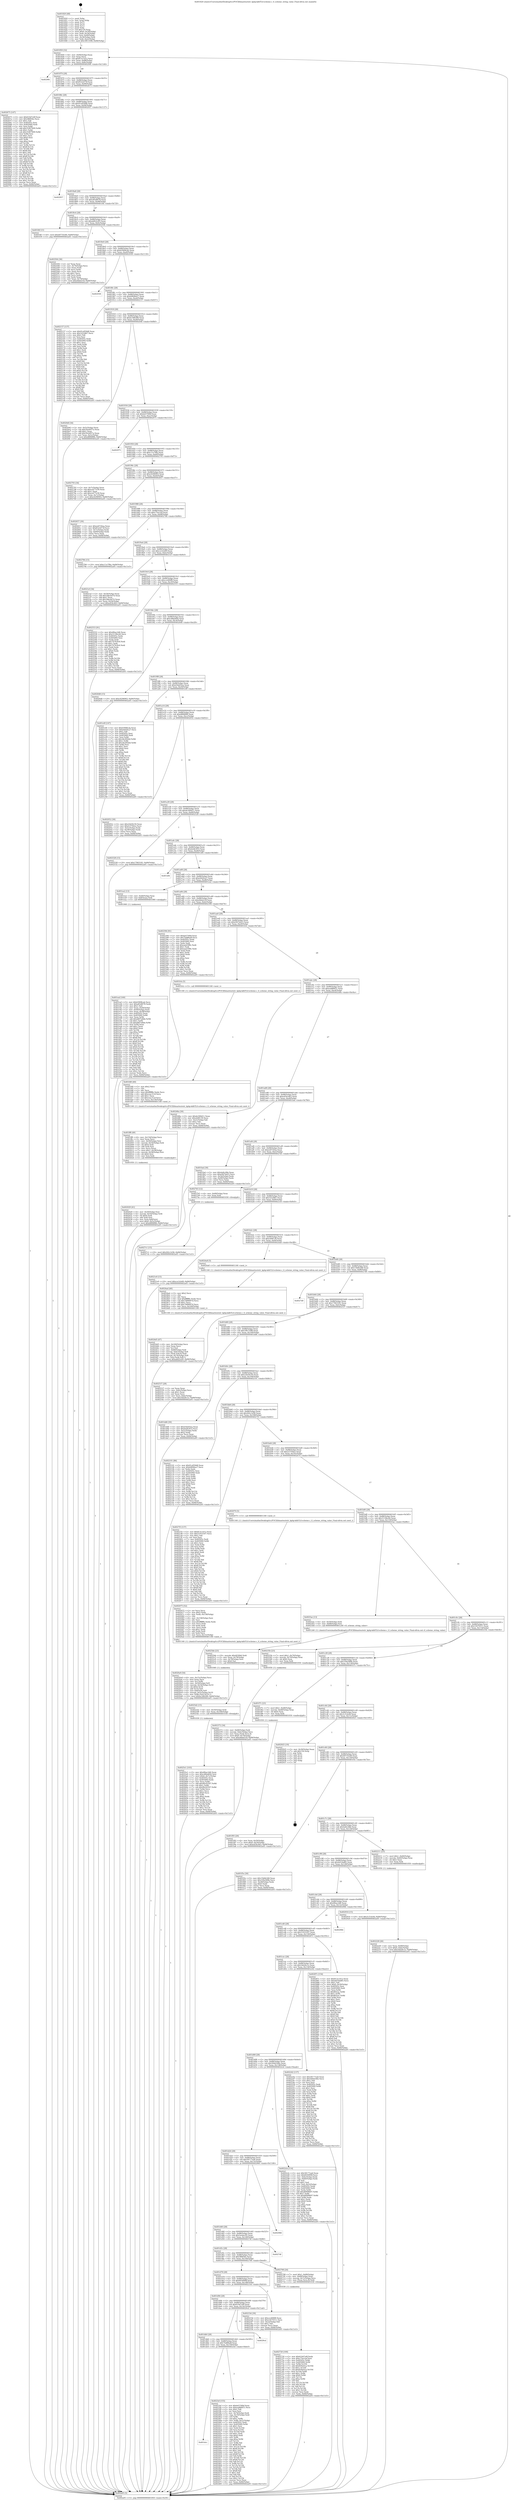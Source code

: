 digraph "0x401820" {
  label = "0x401820 (/mnt/c/Users/mathe/Desktop/tcc/POCII/binaries/extr_kphp-kdbTLtl-scheme.c_tl_scheme_string_value_Final-ollvm.out::main(0))"
  labelloc = "t"
  node[shape=record]

  Entry [label="",width=0.3,height=0.3,shape=circle,fillcolor=black,style=filled]
  "0x401850" [label="{
     0x401850 [32]\l
     | [instrs]\l
     &nbsp;&nbsp;0x401850 \<+6\>: mov -0x84(%rbp),%eax\l
     &nbsp;&nbsp;0x401856 \<+2\>: mov %eax,%ecx\l
     &nbsp;&nbsp;0x401858 \<+6\>: sub $0x813c1d12,%ecx\l
     &nbsp;&nbsp;0x40185e \<+6\>: mov %eax,-0x88(%rbp)\l
     &nbsp;&nbsp;0x401864 \<+6\>: mov %ecx,-0x8c(%rbp)\l
     &nbsp;&nbsp;0x40186a \<+6\>: je 00000000004029f4 \<main+0x11d4\>\l
  }"]
  "0x4029f4" [label="{
     0x4029f4\l
  }", style=dashed]
  "0x401870" [label="{
     0x401870 [28]\l
     | [instrs]\l
     &nbsp;&nbsp;0x401870 \<+5\>: jmp 0000000000401875 \<main+0x55\>\l
     &nbsp;&nbsp;0x401875 \<+6\>: mov -0x88(%rbp),%eax\l
     &nbsp;&nbsp;0x40187b \<+5\>: sub $0x8522d73f,%eax\l
     &nbsp;&nbsp;0x401880 \<+6\>: mov %eax,-0x90(%rbp)\l
     &nbsp;&nbsp;0x401886 \<+6\>: je 0000000000402675 \<main+0xe55\>\l
  }"]
  Exit [label="",width=0.3,height=0.3,shape=circle,fillcolor=black,style=filled,peripheries=2]
  "0x402675" [label="{
     0x402675 [147]\l
     | [instrs]\l
     &nbsp;&nbsp;0x402675 \<+5\>: mov $0x610d7a9f,%eax\l
     &nbsp;&nbsp;0x40267a \<+5\>: mov $0x5ffdf56e,%ecx\l
     &nbsp;&nbsp;0x40267f \<+2\>: mov $0x1,%dl\l
     &nbsp;&nbsp;0x402681 \<+7\>: mov 0x40505c,%esi\l
     &nbsp;&nbsp;0x402688 \<+7\>: mov 0x405060,%edi\l
     &nbsp;&nbsp;0x40268f \<+3\>: mov %esi,%r8d\l
     &nbsp;&nbsp;0x402692 \<+7\>: add $0x31807609,%r8d\l
     &nbsp;&nbsp;0x402699 \<+4\>: sub $0x1,%r8d\l
     &nbsp;&nbsp;0x40269d \<+7\>: sub $0x31807609,%r8d\l
     &nbsp;&nbsp;0x4026a4 \<+4\>: imul %r8d,%esi\l
     &nbsp;&nbsp;0x4026a8 \<+3\>: and $0x1,%esi\l
     &nbsp;&nbsp;0x4026ab \<+3\>: cmp $0x0,%esi\l
     &nbsp;&nbsp;0x4026ae \<+4\>: sete %r9b\l
     &nbsp;&nbsp;0x4026b2 \<+3\>: cmp $0xa,%edi\l
     &nbsp;&nbsp;0x4026b5 \<+4\>: setl %r10b\l
     &nbsp;&nbsp;0x4026b9 \<+3\>: mov %r9b,%r11b\l
     &nbsp;&nbsp;0x4026bc \<+4\>: xor $0xff,%r11b\l
     &nbsp;&nbsp;0x4026c0 \<+3\>: mov %r10b,%bl\l
     &nbsp;&nbsp;0x4026c3 \<+3\>: xor $0xff,%bl\l
     &nbsp;&nbsp;0x4026c6 \<+3\>: xor $0x1,%dl\l
     &nbsp;&nbsp;0x4026c9 \<+3\>: mov %r11b,%r14b\l
     &nbsp;&nbsp;0x4026cc \<+4\>: and $0xff,%r14b\l
     &nbsp;&nbsp;0x4026d0 \<+3\>: and %dl,%r9b\l
     &nbsp;&nbsp;0x4026d3 \<+3\>: mov %bl,%r15b\l
     &nbsp;&nbsp;0x4026d6 \<+4\>: and $0xff,%r15b\l
     &nbsp;&nbsp;0x4026da \<+3\>: and %dl,%r10b\l
     &nbsp;&nbsp;0x4026dd \<+3\>: or %r9b,%r14b\l
     &nbsp;&nbsp;0x4026e0 \<+3\>: or %r10b,%r15b\l
     &nbsp;&nbsp;0x4026e3 \<+3\>: xor %r15b,%r14b\l
     &nbsp;&nbsp;0x4026e6 \<+3\>: or %bl,%r11b\l
     &nbsp;&nbsp;0x4026e9 \<+4\>: xor $0xff,%r11b\l
     &nbsp;&nbsp;0x4026ed \<+3\>: or $0x1,%dl\l
     &nbsp;&nbsp;0x4026f0 \<+3\>: and %dl,%r11b\l
     &nbsp;&nbsp;0x4026f3 \<+3\>: or %r11b,%r14b\l
     &nbsp;&nbsp;0x4026f6 \<+4\>: test $0x1,%r14b\l
     &nbsp;&nbsp;0x4026fa \<+3\>: cmovne %ecx,%eax\l
     &nbsp;&nbsp;0x4026fd \<+6\>: mov %eax,-0x84(%rbp)\l
     &nbsp;&nbsp;0x402703 \<+5\>: jmp 0000000000402a05 \<main+0x11e5\>\l
  }"]
  "0x40188c" [label="{
     0x40188c [28]\l
     | [instrs]\l
     &nbsp;&nbsp;0x40188c \<+5\>: jmp 0000000000401891 \<main+0x71\>\l
     &nbsp;&nbsp;0x401891 \<+6\>: mov -0x88(%rbp),%eax\l
     &nbsp;&nbsp;0x401897 \<+5\>: sub $0x91a959d8,%eax\l
     &nbsp;&nbsp;0x40189c \<+6\>: mov %eax,-0x94(%rbp)\l
     &nbsp;&nbsp;0x4018a2 \<+6\>: je 0000000000402957 \<main+0x1137\>\l
  }"]
  "0x4027c1" [label="{
     0x4027c1 [15]\l
     | [instrs]\l
     &nbsp;&nbsp;0x4027c1 \<+10\>: movl $0x262c1d36,-0x84(%rbp)\l
     &nbsp;&nbsp;0x4027cb \<+5\>: jmp 0000000000402a05 \<main+0x11e5\>\l
  }"]
  "0x402957" [label="{
     0x402957\l
  }", style=dashed]
  "0x4018a8" [label="{
     0x4018a8 [28]\l
     | [instrs]\l
     &nbsp;&nbsp;0x4018a8 \<+5\>: jmp 00000000004018ad \<main+0x8d\>\l
     &nbsp;&nbsp;0x4018ad \<+6\>: mov -0x88(%rbp),%eax\l
     &nbsp;&nbsp;0x4018b3 \<+5\>: sub $0xa85df078,%eax\l
     &nbsp;&nbsp;0x4018b8 \<+6\>: mov %eax,-0x98(%rbp)\l
     &nbsp;&nbsp;0x4018be \<+6\>: je 0000000000401f4f \<main+0x72f\>\l
  }"]
  "0x402720" [label="{
     0x402720 [100]\l
     | [instrs]\l
     &nbsp;&nbsp;0x402720 \<+5\>: mov $0x610d7a9f,%edx\l
     &nbsp;&nbsp;0x402725 \<+5\>: mov $0xc75ec2af,%esi\l
     &nbsp;&nbsp;0x40272a \<+8\>: mov 0x40505c,%r8d\l
     &nbsp;&nbsp;0x402732 \<+8\>: mov 0x405060,%r9d\l
     &nbsp;&nbsp;0x40273a \<+3\>: mov %r8d,%r10d\l
     &nbsp;&nbsp;0x40273d \<+7\>: add $0x859af3ca,%r10d\l
     &nbsp;&nbsp;0x402744 \<+4\>: sub $0x1,%r10d\l
     &nbsp;&nbsp;0x402748 \<+7\>: sub $0x859af3ca,%r10d\l
     &nbsp;&nbsp;0x40274f \<+4\>: imul %r10d,%r8d\l
     &nbsp;&nbsp;0x402753 \<+4\>: and $0x1,%r8d\l
     &nbsp;&nbsp;0x402757 \<+4\>: cmp $0x0,%r8d\l
     &nbsp;&nbsp;0x40275b \<+4\>: sete %r11b\l
     &nbsp;&nbsp;0x40275f \<+4\>: cmp $0xa,%r9d\l
     &nbsp;&nbsp;0x402763 \<+3\>: setl %bl\l
     &nbsp;&nbsp;0x402766 \<+3\>: mov %r11b,%r14b\l
     &nbsp;&nbsp;0x402769 \<+3\>: and %bl,%r14b\l
     &nbsp;&nbsp;0x40276c \<+3\>: xor %bl,%r11b\l
     &nbsp;&nbsp;0x40276f \<+3\>: or %r11b,%r14b\l
     &nbsp;&nbsp;0x402772 \<+4\>: test $0x1,%r14b\l
     &nbsp;&nbsp;0x402776 \<+3\>: cmovne %esi,%edx\l
     &nbsp;&nbsp;0x402779 \<+6\>: mov %edx,-0x84(%rbp)\l
     &nbsp;&nbsp;0x40277f \<+5\>: jmp 0000000000402a05 \<main+0x11e5\>\l
  }"]
  "0x401f4f" [label="{
     0x401f4f [15]\l
     | [instrs]\l
     &nbsp;&nbsp;0x401f4f \<+10\>: movl $0x40735e49,-0x84(%rbp)\l
     &nbsp;&nbsp;0x401f59 \<+5\>: jmp 0000000000402a05 \<main+0x11e5\>\l
  }"]
  "0x4018c4" [label="{
     0x4018c4 [28]\l
     | [instrs]\l
     &nbsp;&nbsp;0x4018c4 \<+5\>: jmp 00000000004018c9 \<main+0xa9\>\l
     &nbsp;&nbsp;0x4018c9 \<+6\>: mov -0x88(%rbp),%eax\l
     &nbsp;&nbsp;0x4018cf \<+5\>: sub $0xab822c85,%eax\l
     &nbsp;&nbsp;0x4018d4 \<+6\>: mov %eax,-0x9c(%rbp)\l
     &nbsp;&nbsp;0x4018da \<+6\>: je 0000000000402504 \<main+0xce4\>\l
  }"]
  "0x4025e1" [label="{
     0x4025e1 [103]\l
     | [instrs]\l
     &nbsp;&nbsp;0x4025e1 \<+5\>: mov $0x4fbac2d6,%eax\l
     &nbsp;&nbsp;0x4025e6 \<+5\>: mov $0xcd8da604,%esi\l
     &nbsp;&nbsp;0x4025eb \<+7\>: movl $0x0,-0x7c(%rbp)\l
     &nbsp;&nbsp;0x4025f2 \<+7\>: mov 0x40505c,%ecx\l
     &nbsp;&nbsp;0x4025f9 \<+7\>: mov 0x405060,%edx\l
     &nbsp;&nbsp;0x402600 \<+3\>: mov %ecx,%r8d\l
     &nbsp;&nbsp;0x402603 \<+7\>: add $0x90c02507,%r8d\l
     &nbsp;&nbsp;0x40260a \<+4\>: sub $0x1,%r8d\l
     &nbsp;&nbsp;0x40260e \<+7\>: sub $0x90c02507,%r8d\l
     &nbsp;&nbsp;0x402615 \<+4\>: imul %r8d,%ecx\l
     &nbsp;&nbsp;0x402619 \<+3\>: and $0x1,%ecx\l
     &nbsp;&nbsp;0x40261c \<+3\>: cmp $0x0,%ecx\l
     &nbsp;&nbsp;0x40261f \<+4\>: sete %r9b\l
     &nbsp;&nbsp;0x402623 \<+3\>: cmp $0xa,%edx\l
     &nbsp;&nbsp;0x402626 \<+4\>: setl %r10b\l
     &nbsp;&nbsp;0x40262a \<+3\>: mov %r9b,%r11b\l
     &nbsp;&nbsp;0x40262d \<+3\>: and %r10b,%r11b\l
     &nbsp;&nbsp;0x402630 \<+3\>: xor %r10b,%r9b\l
     &nbsp;&nbsp;0x402633 \<+3\>: or %r9b,%r11b\l
     &nbsp;&nbsp;0x402636 \<+4\>: test $0x1,%r11b\l
     &nbsp;&nbsp;0x40263a \<+3\>: cmovne %esi,%eax\l
     &nbsp;&nbsp;0x40263d \<+6\>: mov %eax,-0x84(%rbp)\l
     &nbsp;&nbsp;0x402643 \<+5\>: jmp 0000000000402a05 \<main+0x11e5\>\l
  }"]
  "0x402504" [label="{
     0x402504 [36]\l
     | [instrs]\l
     &nbsp;&nbsp;0x402504 \<+2\>: xor %eax,%eax\l
     &nbsp;&nbsp;0x402506 \<+3\>: mov -0x74(%rbp),%ecx\l
     &nbsp;&nbsp;0x402509 \<+2\>: mov %eax,%edx\l
     &nbsp;&nbsp;0x40250b \<+2\>: sub %ecx,%edx\l
     &nbsp;&nbsp;0x40250d \<+2\>: mov %eax,%ecx\l
     &nbsp;&nbsp;0x40250f \<+3\>: sub $0x1,%ecx\l
     &nbsp;&nbsp;0x402512 \<+2\>: add %ecx,%edx\l
     &nbsp;&nbsp;0x402514 \<+2\>: sub %edx,%eax\l
     &nbsp;&nbsp;0x402516 \<+3\>: mov %eax,-0x74(%rbp)\l
     &nbsp;&nbsp;0x402519 \<+10\>: movl $0xe8deb33f,-0x84(%rbp)\l
     &nbsp;&nbsp;0x402523 \<+5\>: jmp 0000000000402a05 \<main+0x11e5\>\l
  }"]
  "0x4018e0" [label="{
     0x4018e0 [28]\l
     | [instrs]\l
     &nbsp;&nbsp;0x4018e0 \<+5\>: jmp 00000000004018e5 \<main+0xc5\>\l
     &nbsp;&nbsp;0x4018e5 \<+6\>: mov -0x88(%rbp),%eax\l
     &nbsp;&nbsp;0x4018eb \<+5\>: sub $0xb5908cab,%eax\l
     &nbsp;&nbsp;0x4018f0 \<+6\>: mov %eax,-0xa0(%rbp)\l
     &nbsp;&nbsp;0x4018f6 \<+6\>: je 0000000000402938 \<main+0x1118\>\l
  }"]
  "0x4025d2" [label="{
     0x4025d2 [15]\l
     | [instrs]\l
     &nbsp;&nbsp;0x4025d2 \<+4\>: mov -0x50(%rbp),%rdi\l
     &nbsp;&nbsp;0x4025d6 \<+6\>: mov %eax,-0x164(%rbp)\l
     &nbsp;&nbsp;0x4025dc \<+5\>: call 0000000000401030 \<free@plt\>\l
     | [calls]\l
     &nbsp;&nbsp;0x401030 \{1\} (unknown)\l
  }"]
  "0x402938" [label="{
     0x402938\l
  }", style=dashed]
  "0x4018fc" [label="{
     0x4018fc [28]\l
     | [instrs]\l
     &nbsp;&nbsp;0x4018fc \<+5\>: jmp 0000000000401901 \<main+0xe1\>\l
     &nbsp;&nbsp;0x401901 \<+6\>: mov -0x88(%rbp),%eax\l
     &nbsp;&nbsp;0x401907 \<+5\>: sub $0xb9696ee7,%eax\l
     &nbsp;&nbsp;0x40190c \<+6\>: mov %eax,-0xa4(%rbp)\l
     &nbsp;&nbsp;0x401912 \<+6\>: je 0000000000402157 \<main+0x937\>\l
  }"]
  "0x4025bb" [label="{
     0x4025bb [23]\l
     | [instrs]\l
     &nbsp;&nbsp;0x4025bb \<+10\>: movabs $0x4030b6,%rdi\l
     &nbsp;&nbsp;0x4025c5 \<+3\>: mov %eax,-0x78(%rbp)\l
     &nbsp;&nbsp;0x4025c8 \<+3\>: mov -0x78(%rbp),%esi\l
     &nbsp;&nbsp;0x4025cb \<+2\>: mov $0x0,%al\l
     &nbsp;&nbsp;0x4025cd \<+5\>: call 0000000000401040 \<printf@plt\>\l
     | [calls]\l
     &nbsp;&nbsp;0x401040 \{1\} (unknown)\l
  }"]
  "0x402157" [label="{
     0x402157 [137]\l
     | [instrs]\l
     &nbsp;&nbsp;0x402157 \<+5\>: mov $0x91a959d8,%eax\l
     &nbsp;&nbsp;0x40215c \<+5\>: mov $0x3222867,%ecx\l
     &nbsp;&nbsp;0x402161 \<+2\>: mov $0x1,%dl\l
     &nbsp;&nbsp;0x402163 \<+2\>: xor %esi,%esi\l
     &nbsp;&nbsp;0x402165 \<+7\>: mov 0x40505c,%edi\l
     &nbsp;&nbsp;0x40216c \<+8\>: mov 0x405060,%r8d\l
     &nbsp;&nbsp;0x402174 \<+3\>: sub $0x1,%esi\l
     &nbsp;&nbsp;0x402177 \<+3\>: mov %edi,%r9d\l
     &nbsp;&nbsp;0x40217a \<+3\>: add %esi,%r9d\l
     &nbsp;&nbsp;0x40217d \<+4\>: imul %r9d,%edi\l
     &nbsp;&nbsp;0x402181 \<+3\>: and $0x1,%edi\l
     &nbsp;&nbsp;0x402184 \<+3\>: cmp $0x0,%edi\l
     &nbsp;&nbsp;0x402187 \<+4\>: sete %r10b\l
     &nbsp;&nbsp;0x40218b \<+4\>: cmp $0xa,%r8d\l
     &nbsp;&nbsp;0x40218f \<+4\>: setl %r11b\l
     &nbsp;&nbsp;0x402193 \<+3\>: mov %r10b,%bl\l
     &nbsp;&nbsp;0x402196 \<+3\>: xor $0xff,%bl\l
     &nbsp;&nbsp;0x402199 \<+3\>: mov %r11b,%r14b\l
     &nbsp;&nbsp;0x40219c \<+4\>: xor $0xff,%r14b\l
     &nbsp;&nbsp;0x4021a0 \<+3\>: xor $0x0,%dl\l
     &nbsp;&nbsp;0x4021a3 \<+3\>: mov %bl,%r15b\l
     &nbsp;&nbsp;0x4021a6 \<+4\>: and $0x0,%r15b\l
     &nbsp;&nbsp;0x4021aa \<+3\>: and %dl,%r10b\l
     &nbsp;&nbsp;0x4021ad \<+3\>: mov %r14b,%r12b\l
     &nbsp;&nbsp;0x4021b0 \<+4\>: and $0x0,%r12b\l
     &nbsp;&nbsp;0x4021b4 \<+3\>: and %dl,%r11b\l
     &nbsp;&nbsp;0x4021b7 \<+3\>: or %r10b,%r15b\l
     &nbsp;&nbsp;0x4021ba \<+3\>: or %r11b,%r12b\l
     &nbsp;&nbsp;0x4021bd \<+3\>: xor %r12b,%r15b\l
     &nbsp;&nbsp;0x4021c0 \<+3\>: or %r14b,%bl\l
     &nbsp;&nbsp;0x4021c3 \<+3\>: xor $0xff,%bl\l
     &nbsp;&nbsp;0x4021c6 \<+3\>: or $0x0,%dl\l
     &nbsp;&nbsp;0x4021c9 \<+2\>: and %dl,%bl\l
     &nbsp;&nbsp;0x4021cb \<+3\>: or %bl,%r15b\l
     &nbsp;&nbsp;0x4021ce \<+4\>: test $0x1,%r15b\l
     &nbsp;&nbsp;0x4021d2 \<+3\>: cmovne %ecx,%eax\l
     &nbsp;&nbsp;0x4021d5 \<+6\>: mov %eax,-0x84(%rbp)\l
     &nbsp;&nbsp;0x4021db \<+5\>: jmp 0000000000402a05 \<main+0x11e5\>\l
  }"]
  "0x401918" [label="{
     0x401918 [28]\l
     | [instrs]\l
     &nbsp;&nbsp;0x401918 \<+5\>: jmp 000000000040191d \<main+0xfd\>\l
     &nbsp;&nbsp;0x40191d \<+6\>: mov -0x88(%rbp),%eax\l
     &nbsp;&nbsp;0x401923 \<+5\>: sub $0xbc586289,%eax\l
     &nbsp;&nbsp;0x401928 \<+6\>: mov %eax,-0xa8(%rbp)\l
     &nbsp;&nbsp;0x40192e \<+6\>: je 00000000004020df \<main+0x8bf\>\l
  }"]
  "0x4024d5" [label="{
     0x4024d5 [47]\l
     | [instrs]\l
     &nbsp;&nbsp;0x4024d5 \<+6\>: mov -0x160(%rbp),%ecx\l
     &nbsp;&nbsp;0x4024db \<+3\>: imul %eax,%ecx\l
     &nbsp;&nbsp;0x4024de \<+3\>: mov %cl,%sil\l
     &nbsp;&nbsp;0x4024e1 \<+4\>: mov -0x68(%rbp),%rdi\l
     &nbsp;&nbsp;0x4024e5 \<+4\>: movslq -0x6c(%rbp),%r8\l
     &nbsp;&nbsp;0x4024e9 \<+4\>: mov (%rdi,%r8,8),%rdi\l
     &nbsp;&nbsp;0x4024ed \<+4\>: movslq -0x74(%rbp),%r8\l
     &nbsp;&nbsp;0x4024f1 \<+4\>: mov %sil,(%rdi,%r8,1)\l
     &nbsp;&nbsp;0x4024f5 \<+10\>: movl $0xab822c85,-0x84(%rbp)\l
     &nbsp;&nbsp;0x4024ff \<+5\>: jmp 0000000000402a05 \<main+0x11e5\>\l
  }"]
  "0x4020df" [label="{
     0x4020df [34]\l
     | [instrs]\l
     &nbsp;&nbsp;0x4020df \<+3\>: mov -0x5c(%rbp),%eax\l
     &nbsp;&nbsp;0x4020e2 \<+5\>: sub $0x50cb057a,%eax\l
     &nbsp;&nbsp;0x4020e7 \<+3\>: add $0x1,%eax\l
     &nbsp;&nbsp;0x4020ea \<+5\>: add $0x50cb057a,%eax\l
     &nbsp;&nbsp;0x4020ef \<+3\>: mov %eax,-0x5c(%rbp)\l
     &nbsp;&nbsp;0x4020f2 \<+10\>: movl $0xd8f68f86,-0x84(%rbp)\l
     &nbsp;&nbsp;0x4020fc \<+5\>: jmp 0000000000402a05 \<main+0x11e5\>\l
  }"]
  "0x401934" [label="{
     0x401934 [28]\l
     | [instrs]\l
     &nbsp;&nbsp;0x401934 \<+5\>: jmp 0000000000401939 \<main+0x119\>\l
     &nbsp;&nbsp;0x401939 \<+6\>: mov -0x88(%rbp),%eax\l
     &nbsp;&nbsp;0x40193f \<+5\>: sub $0xbd376fbf,%eax\l
     &nbsp;&nbsp;0x401944 \<+6\>: mov %eax,-0xac(%rbp)\l
     &nbsp;&nbsp;0x40194a \<+6\>: je 0000000000402975 \<main+0x1155\>\l
  }"]
  "0x4024ad" [label="{
     0x4024ad [40]\l
     | [instrs]\l
     &nbsp;&nbsp;0x4024ad \<+5\>: mov $0x2,%ecx\l
     &nbsp;&nbsp;0x4024b2 \<+1\>: cltd\l
     &nbsp;&nbsp;0x4024b3 \<+2\>: idiv %ecx\l
     &nbsp;&nbsp;0x4024b5 \<+6\>: imul $0xfffffffe,%edx,%ecx\l
     &nbsp;&nbsp;0x4024bb \<+6\>: sub $0x7d06697d,%ecx\l
     &nbsp;&nbsp;0x4024c1 \<+3\>: add $0x1,%ecx\l
     &nbsp;&nbsp;0x4024c4 \<+6\>: add $0x7d06697d,%ecx\l
     &nbsp;&nbsp;0x4024ca \<+6\>: mov %ecx,-0x160(%rbp)\l
     &nbsp;&nbsp;0x4024d0 \<+5\>: call 0000000000401160 \<next_i\>\l
     | [calls]\l
     &nbsp;&nbsp;0x401160 \{1\} (/mnt/c/Users/mathe/Desktop/tcc/POCII/binaries/extr_kphp-kdbTLtl-scheme.c_tl_scheme_string_value_Final-ollvm.out::next_i)\l
  }"]
  "0x402975" [label="{
     0x402975\l
  }", style=dashed]
  "0x401950" [label="{
     0x401950 [28]\l
     | [instrs]\l
     &nbsp;&nbsp;0x401950 \<+5\>: jmp 0000000000401955 \<main+0x135\>\l
     &nbsp;&nbsp;0x401955 \<+6\>: mov -0x88(%rbp),%eax\l
     &nbsp;&nbsp;0x40195b \<+5\>: sub $0xc11e7f8a,%eax\l
     &nbsp;&nbsp;0x401960 \<+6\>: mov %eax,-0xb0(%rbp)\l
     &nbsp;&nbsp;0x401966 \<+6\>: je 0000000000402793 \<main+0xf73\>\l
  }"]
  "0x401dcc" [label="{
     0x401dcc\l
  }", style=dashed]
  "0x402793" [label="{
     0x402793 [34]\l
     | [instrs]\l
     &nbsp;&nbsp;0x402793 \<+3\>: mov -0x7c(%rbp),%eax\l
     &nbsp;&nbsp;0x402796 \<+5\>: sub $0xce477e39,%eax\l
     &nbsp;&nbsp;0x40279b \<+3\>: add $0x1,%eax\l
     &nbsp;&nbsp;0x40279e \<+5\>: add $0xce477e39,%eax\l
     &nbsp;&nbsp;0x4027a3 \<+3\>: mov %eax,-0x7c(%rbp)\l
     &nbsp;&nbsp;0x4027a6 \<+10\>: movl $0xc6296903,-0x84(%rbp)\l
     &nbsp;&nbsp;0x4027b0 \<+5\>: jmp 0000000000402a05 \<main+0x11e5\>\l
  }"]
  "0x40196c" [label="{
     0x40196c [28]\l
     | [instrs]\l
     &nbsp;&nbsp;0x40196c \<+5\>: jmp 0000000000401971 \<main+0x151\>\l
     &nbsp;&nbsp;0x401971 \<+6\>: mov -0x88(%rbp),%eax\l
     &nbsp;&nbsp;0x401977 \<+5\>: sub $0xc6296903,%eax\l
     &nbsp;&nbsp;0x40197c \<+6\>: mov %eax,-0xb4(%rbp)\l
     &nbsp;&nbsp;0x401982 \<+6\>: je 0000000000402657 \<main+0xe37\>\l
  }"]
  "0x4023ef" [label="{
     0x4023ef [155]\l
     | [instrs]\l
     &nbsp;&nbsp;0x4023ef \<+5\>: mov $0xbd376fbf,%eax\l
     &nbsp;&nbsp;0x4023f4 \<+5\>: mov $0xead88451,%ecx\l
     &nbsp;&nbsp;0x4023f9 \<+2\>: mov $0x1,%dl\l
     &nbsp;&nbsp;0x4023fb \<+2\>: xor %esi,%esi\l
     &nbsp;&nbsp;0x4023fd \<+3\>: mov -0x74(%rbp),%edi\l
     &nbsp;&nbsp;0x402400 \<+3\>: cmp -0x70(%rbp),%edi\l
     &nbsp;&nbsp;0x402403 \<+4\>: setl %r8b\l
     &nbsp;&nbsp;0x402407 \<+4\>: and $0x1,%r8b\l
     &nbsp;&nbsp;0x40240b \<+4\>: mov %r8b,-0x21(%rbp)\l
     &nbsp;&nbsp;0x40240f \<+7\>: mov 0x40505c,%edi\l
     &nbsp;&nbsp;0x402416 \<+8\>: mov 0x405060,%r9d\l
     &nbsp;&nbsp;0x40241e \<+3\>: sub $0x1,%esi\l
     &nbsp;&nbsp;0x402421 \<+3\>: mov %edi,%r10d\l
     &nbsp;&nbsp;0x402424 \<+3\>: add %esi,%r10d\l
     &nbsp;&nbsp;0x402427 \<+4\>: imul %r10d,%edi\l
     &nbsp;&nbsp;0x40242b \<+3\>: and $0x1,%edi\l
     &nbsp;&nbsp;0x40242e \<+3\>: cmp $0x0,%edi\l
     &nbsp;&nbsp;0x402431 \<+4\>: sete %r8b\l
     &nbsp;&nbsp;0x402435 \<+4\>: cmp $0xa,%r9d\l
     &nbsp;&nbsp;0x402439 \<+4\>: setl %r11b\l
     &nbsp;&nbsp;0x40243d \<+3\>: mov %r8b,%bl\l
     &nbsp;&nbsp;0x402440 \<+3\>: xor $0xff,%bl\l
     &nbsp;&nbsp;0x402443 \<+3\>: mov %r11b,%r14b\l
     &nbsp;&nbsp;0x402446 \<+4\>: xor $0xff,%r14b\l
     &nbsp;&nbsp;0x40244a \<+3\>: xor $0x1,%dl\l
     &nbsp;&nbsp;0x40244d \<+3\>: mov %bl,%r15b\l
     &nbsp;&nbsp;0x402450 \<+4\>: and $0xff,%r15b\l
     &nbsp;&nbsp;0x402454 \<+3\>: and %dl,%r8b\l
     &nbsp;&nbsp;0x402457 \<+3\>: mov %r14b,%r12b\l
     &nbsp;&nbsp;0x40245a \<+4\>: and $0xff,%r12b\l
     &nbsp;&nbsp;0x40245e \<+3\>: and %dl,%r11b\l
     &nbsp;&nbsp;0x402461 \<+3\>: or %r8b,%r15b\l
     &nbsp;&nbsp;0x402464 \<+3\>: or %r11b,%r12b\l
     &nbsp;&nbsp;0x402467 \<+3\>: xor %r12b,%r15b\l
     &nbsp;&nbsp;0x40246a \<+3\>: or %r14b,%bl\l
     &nbsp;&nbsp;0x40246d \<+3\>: xor $0xff,%bl\l
     &nbsp;&nbsp;0x402470 \<+3\>: or $0x1,%dl\l
     &nbsp;&nbsp;0x402473 \<+2\>: and %dl,%bl\l
     &nbsp;&nbsp;0x402475 \<+3\>: or %bl,%r15b\l
     &nbsp;&nbsp;0x402478 \<+4\>: test $0x1,%r15b\l
     &nbsp;&nbsp;0x40247c \<+3\>: cmovne %ecx,%eax\l
     &nbsp;&nbsp;0x40247f \<+6\>: mov %eax,-0x84(%rbp)\l
     &nbsp;&nbsp;0x402485 \<+5\>: jmp 0000000000402a05 \<main+0x11e5\>\l
  }"]
  "0x402657" [label="{
     0x402657 [30]\l
     | [instrs]\l
     &nbsp;&nbsp;0x402657 \<+5\>: mov $0xee6720aa,%eax\l
     &nbsp;&nbsp;0x40265c \<+5\>: mov $0x8522d73f,%ecx\l
     &nbsp;&nbsp;0x402661 \<+3\>: mov -0x7c(%rbp),%edx\l
     &nbsp;&nbsp;0x402664 \<+3\>: cmp -0x60(%rbp),%edx\l
     &nbsp;&nbsp;0x402667 \<+3\>: cmovl %ecx,%eax\l
     &nbsp;&nbsp;0x40266a \<+6\>: mov %eax,-0x84(%rbp)\l
     &nbsp;&nbsp;0x402670 \<+5\>: jmp 0000000000402a05 \<main+0x11e5\>\l
  }"]
  "0x401988" [label="{
     0x401988 [28]\l
     | [instrs]\l
     &nbsp;&nbsp;0x401988 \<+5\>: jmp 000000000040198d \<main+0x16d\>\l
     &nbsp;&nbsp;0x40198d \<+6\>: mov -0x88(%rbp),%eax\l
     &nbsp;&nbsp;0x401993 \<+5\>: sub $0xc75ec2af,%eax\l
     &nbsp;&nbsp;0x401998 \<+6\>: mov %eax,-0xb8(%rbp)\l
     &nbsp;&nbsp;0x40199e \<+6\>: je 0000000000402784 \<main+0xf64\>\l
  }"]
  "0x401db0" [label="{
     0x401db0 [28]\l
     | [instrs]\l
     &nbsp;&nbsp;0x401db0 \<+5\>: jmp 0000000000401db5 \<main+0x595\>\l
     &nbsp;&nbsp;0x401db5 \<+6\>: mov -0x88(%rbp),%eax\l
     &nbsp;&nbsp;0x401dbb \<+5\>: sub $0x7bd88a4f,%eax\l
     &nbsp;&nbsp;0x401dc0 \<+6\>: mov %eax,-0x150(%rbp)\l
     &nbsp;&nbsp;0x401dc6 \<+6\>: je 00000000004023ef \<main+0xbcf\>\l
  }"]
  "0x402784" [label="{
     0x402784 [15]\l
     | [instrs]\l
     &nbsp;&nbsp;0x402784 \<+10\>: movl $0xc11e7f8a,-0x84(%rbp)\l
     &nbsp;&nbsp;0x40278e \<+5\>: jmp 0000000000402a05 \<main+0x11e5\>\l
  }"]
  "0x4019a4" [label="{
     0x4019a4 [28]\l
     | [instrs]\l
     &nbsp;&nbsp;0x4019a4 \<+5\>: jmp 00000000004019a9 \<main+0x189\>\l
     &nbsp;&nbsp;0x4019a9 \<+6\>: mov -0x88(%rbp),%eax\l
     &nbsp;&nbsp;0x4019af \<+5\>: sub $0xcce3cb49,%eax\l
     &nbsp;&nbsp;0x4019b4 \<+6\>: mov %eax,-0xbc(%rbp)\l
     &nbsp;&nbsp;0x4019ba \<+6\>: je 00000000004021ef \<main+0x9cf\>\l
  }"]
  "0x4029cd" [label="{
     0x4029cd\l
  }", style=dashed]
  "0x4021ef" [label="{
     0x4021ef [34]\l
     | [instrs]\l
     &nbsp;&nbsp;0x4021ef \<+3\>: mov -0x54(%rbp),%eax\l
     &nbsp;&nbsp;0x4021f2 \<+5\>: add $0x3dbcbd74,%eax\l
     &nbsp;&nbsp;0x4021f7 \<+3\>: add $0x1,%eax\l
     &nbsp;&nbsp;0x4021fa \<+5\>: sub $0x3dbcbd74,%eax\l
     &nbsp;&nbsp;0x4021ff \<+3\>: mov %eax,-0x54(%rbp)\l
     &nbsp;&nbsp;0x402202 \<+10\>: movl $0xed54c463,-0x84(%rbp)\l
     &nbsp;&nbsp;0x40220c \<+5\>: jmp 0000000000402a05 \<main+0x11e5\>\l
  }"]
  "0x4019c0" [label="{
     0x4019c0 [28]\l
     | [instrs]\l
     &nbsp;&nbsp;0x4019c0 \<+5\>: jmp 00000000004019c5 \<main+0x1a5\>\l
     &nbsp;&nbsp;0x4019c5 \<+6\>: mov -0x88(%rbp),%eax\l
     &nbsp;&nbsp;0x4019cb \<+5\>: sub $0xcce406f8,%eax\l
     &nbsp;&nbsp;0x4019d0 \<+6\>: mov %eax,-0xc0(%rbp)\l
     &nbsp;&nbsp;0x4019d6 \<+6\>: je 0000000000402553 \<main+0xd33\>\l
  }"]
  "0x402372" [label="{
     0x402372 [34]\l
     | [instrs]\l
     &nbsp;&nbsp;0x402372 \<+4\>: mov -0x68(%rbp),%rdi\l
     &nbsp;&nbsp;0x402376 \<+4\>: movslq -0x6c(%rbp),%rcx\l
     &nbsp;&nbsp;0x40237a \<+4\>: mov %rax,(%rdi,%rcx,8)\l
     &nbsp;&nbsp;0x40237e \<+7\>: movl $0x0,-0x74(%rbp)\l
     &nbsp;&nbsp;0x402385 \<+10\>: movl $0xe8deb33f,-0x84(%rbp)\l
     &nbsp;&nbsp;0x40238f \<+5\>: jmp 0000000000402a05 \<main+0x11e5\>\l
  }"]
  "0x402553" [label="{
     0x402553 [91]\l
     | [instrs]\l
     &nbsp;&nbsp;0x402553 \<+5\>: mov $0x4fbac2d6,%eax\l
     &nbsp;&nbsp;0x402558 \<+5\>: mov $0x3119bc44,%ecx\l
     &nbsp;&nbsp;0x40255d \<+7\>: mov 0x40505c,%edx\l
     &nbsp;&nbsp;0x402564 \<+7\>: mov 0x405060,%esi\l
     &nbsp;&nbsp;0x40256b \<+2\>: mov %edx,%edi\l
     &nbsp;&nbsp;0x40256d \<+6\>: add $0x7470c9c6,%edi\l
     &nbsp;&nbsp;0x402573 \<+3\>: sub $0x1,%edi\l
     &nbsp;&nbsp;0x402576 \<+6\>: sub $0x7470c9c6,%edi\l
     &nbsp;&nbsp;0x40257c \<+3\>: imul %edi,%edx\l
     &nbsp;&nbsp;0x40257f \<+3\>: and $0x1,%edx\l
     &nbsp;&nbsp;0x402582 \<+3\>: cmp $0x0,%edx\l
     &nbsp;&nbsp;0x402585 \<+4\>: sete %r8b\l
     &nbsp;&nbsp;0x402589 \<+3\>: cmp $0xa,%esi\l
     &nbsp;&nbsp;0x40258c \<+4\>: setl %r9b\l
     &nbsp;&nbsp;0x402590 \<+3\>: mov %r8b,%r10b\l
     &nbsp;&nbsp;0x402593 \<+3\>: and %r9b,%r10b\l
     &nbsp;&nbsp;0x402596 \<+3\>: xor %r9b,%r8b\l
     &nbsp;&nbsp;0x402599 \<+3\>: or %r8b,%r10b\l
     &nbsp;&nbsp;0x40259c \<+4\>: test $0x1,%r10b\l
     &nbsp;&nbsp;0x4025a0 \<+3\>: cmovne %ecx,%eax\l
     &nbsp;&nbsp;0x4025a3 \<+6\>: mov %eax,-0x84(%rbp)\l
     &nbsp;&nbsp;0x4025a9 \<+5\>: jmp 0000000000402a05 \<main+0x11e5\>\l
  }"]
  "0x4019dc" [label="{
     0x4019dc [28]\l
     | [instrs]\l
     &nbsp;&nbsp;0x4019dc \<+5\>: jmp 00000000004019e1 \<main+0x1c1\>\l
     &nbsp;&nbsp;0x4019e1 \<+6\>: mov -0x88(%rbp),%eax\l
     &nbsp;&nbsp;0x4019e7 \<+5\>: sub $0xcd8da604,%eax\l
     &nbsp;&nbsp;0x4019ec \<+6\>: mov %eax,-0xc4(%rbp)\l
     &nbsp;&nbsp;0x4019f2 \<+6\>: je 0000000000402648 \<main+0xe28\>\l
  }"]
  "0x401d94" [label="{
     0x401d94 [28]\l
     | [instrs]\l
     &nbsp;&nbsp;0x401d94 \<+5\>: jmp 0000000000401d99 \<main+0x579\>\l
     &nbsp;&nbsp;0x401d99 \<+6\>: mov -0x88(%rbp),%eax\l
     &nbsp;&nbsp;0x401d9f \<+5\>: sub $0x610d7a9f,%eax\l
     &nbsp;&nbsp;0x401da4 \<+6\>: mov %eax,-0x14c(%rbp)\l
     &nbsp;&nbsp;0x401daa \<+6\>: je 00000000004029cd \<main+0x11ad\>\l
  }"]
  "0x402648" [label="{
     0x402648 [15]\l
     | [instrs]\l
     &nbsp;&nbsp;0x402648 \<+10\>: movl $0xc6296903,-0x84(%rbp)\l
     &nbsp;&nbsp;0x402652 \<+5\>: jmp 0000000000402a05 \<main+0x11e5\>\l
  }"]
  "0x4019f8" [label="{
     0x4019f8 [28]\l
     | [instrs]\l
     &nbsp;&nbsp;0x4019f8 \<+5\>: jmp 00000000004019fd \<main+0x1dd\>\l
     &nbsp;&nbsp;0x4019fd \<+6\>: mov -0x88(%rbp),%eax\l
     &nbsp;&nbsp;0x401a03 \<+5\>: sub $0xd3de65ea,%eax\l
     &nbsp;&nbsp;0x401a08 \<+6\>: mov %eax,-0xc8(%rbp)\l
     &nbsp;&nbsp;0x401a0e \<+6\>: je 0000000000401e0f \<main+0x5ef\>\l
  }"]
  "0x40233d" [label="{
     0x40233d [30]\l
     | [instrs]\l
     &nbsp;&nbsp;0x40233d \<+5\>: mov $0xcce406f8,%eax\l
     &nbsp;&nbsp;0x402342 \<+5\>: mov $0x33479311,%ecx\l
     &nbsp;&nbsp;0x402347 \<+3\>: mov -0x22(%rbp),%dl\l
     &nbsp;&nbsp;0x40234a \<+3\>: test $0x1,%dl\l
     &nbsp;&nbsp;0x40234d \<+3\>: cmovne %ecx,%eax\l
     &nbsp;&nbsp;0x402350 \<+6\>: mov %eax,-0x84(%rbp)\l
     &nbsp;&nbsp;0x402356 \<+5\>: jmp 0000000000402a05 \<main+0x11e5\>\l
  }"]
  "0x401e0f" [label="{
     0x401e0f [147]\l
     | [instrs]\l
     &nbsp;&nbsp;0x401e0f \<+5\>: mov $0xb5908cab,%eax\l
     &nbsp;&nbsp;0x401e14 \<+5\>: mov $0xe0d20ca7,%ecx\l
     &nbsp;&nbsp;0x401e19 \<+2\>: mov $0x1,%dl\l
     &nbsp;&nbsp;0x401e1b \<+7\>: mov 0x40505c,%esi\l
     &nbsp;&nbsp;0x401e22 \<+7\>: mov 0x405060,%edi\l
     &nbsp;&nbsp;0x401e29 \<+3\>: mov %esi,%r8d\l
     &nbsp;&nbsp;0x401e2c \<+7\>: sub $0x3dc492b4,%r8d\l
     &nbsp;&nbsp;0x401e33 \<+4\>: sub $0x1,%r8d\l
     &nbsp;&nbsp;0x401e37 \<+7\>: add $0x3dc492b4,%r8d\l
     &nbsp;&nbsp;0x401e3e \<+4\>: imul %r8d,%esi\l
     &nbsp;&nbsp;0x401e42 \<+3\>: and $0x1,%esi\l
     &nbsp;&nbsp;0x401e45 \<+3\>: cmp $0x0,%esi\l
     &nbsp;&nbsp;0x401e48 \<+4\>: sete %r9b\l
     &nbsp;&nbsp;0x401e4c \<+3\>: cmp $0xa,%edi\l
     &nbsp;&nbsp;0x401e4f \<+4\>: setl %r10b\l
     &nbsp;&nbsp;0x401e53 \<+3\>: mov %r9b,%r11b\l
     &nbsp;&nbsp;0x401e56 \<+4\>: xor $0xff,%r11b\l
     &nbsp;&nbsp;0x401e5a \<+3\>: mov %r10b,%bl\l
     &nbsp;&nbsp;0x401e5d \<+3\>: xor $0xff,%bl\l
     &nbsp;&nbsp;0x401e60 \<+3\>: xor $0x0,%dl\l
     &nbsp;&nbsp;0x401e63 \<+3\>: mov %r11b,%r14b\l
     &nbsp;&nbsp;0x401e66 \<+4\>: and $0x0,%r14b\l
     &nbsp;&nbsp;0x401e6a \<+3\>: and %dl,%r9b\l
     &nbsp;&nbsp;0x401e6d \<+3\>: mov %bl,%r15b\l
     &nbsp;&nbsp;0x401e70 \<+4\>: and $0x0,%r15b\l
     &nbsp;&nbsp;0x401e74 \<+3\>: and %dl,%r10b\l
     &nbsp;&nbsp;0x401e77 \<+3\>: or %r9b,%r14b\l
     &nbsp;&nbsp;0x401e7a \<+3\>: or %r10b,%r15b\l
     &nbsp;&nbsp;0x401e7d \<+3\>: xor %r15b,%r14b\l
     &nbsp;&nbsp;0x401e80 \<+3\>: or %bl,%r11b\l
     &nbsp;&nbsp;0x401e83 \<+4\>: xor $0xff,%r11b\l
     &nbsp;&nbsp;0x401e87 \<+3\>: or $0x0,%dl\l
     &nbsp;&nbsp;0x401e8a \<+3\>: and %dl,%r11b\l
     &nbsp;&nbsp;0x401e8d \<+3\>: or %r11b,%r14b\l
     &nbsp;&nbsp;0x401e90 \<+4\>: test $0x1,%r14b\l
     &nbsp;&nbsp;0x401e94 \<+3\>: cmovne %ecx,%eax\l
     &nbsp;&nbsp;0x401e97 \<+6\>: mov %eax,-0x84(%rbp)\l
     &nbsp;&nbsp;0x401e9d \<+5\>: jmp 0000000000402a05 \<main+0x11e5\>\l
  }"]
  "0x401a14" [label="{
     0x401a14 [28]\l
     | [instrs]\l
     &nbsp;&nbsp;0x401a14 \<+5\>: jmp 0000000000401a19 \<main+0x1f9\>\l
     &nbsp;&nbsp;0x401a19 \<+6\>: mov -0x88(%rbp),%eax\l
     &nbsp;&nbsp;0x401a1f \<+5\>: sub $0xd8f68f86,%eax\l
     &nbsp;&nbsp;0x401a24 \<+6\>: mov %eax,-0xcc(%rbp)\l
     &nbsp;&nbsp;0x401a2a \<+6\>: je 0000000000402052 \<main+0x832\>\l
  }"]
  "0x401d78" [label="{
     0x401d78 [28]\l
     | [instrs]\l
     &nbsp;&nbsp;0x401d78 \<+5\>: jmp 0000000000401d7d \<main+0x55d\>\l
     &nbsp;&nbsp;0x401d7d \<+6\>: mov -0x88(%rbp),%eax\l
     &nbsp;&nbsp;0x401d83 \<+5\>: sub $0x6030f99f,%eax\l
     &nbsp;&nbsp;0x401d88 \<+6\>: mov %eax,-0x148(%rbp)\l
     &nbsp;&nbsp;0x401d8e \<+6\>: je 000000000040233d \<main+0xb1d\>\l
  }"]
  "0x402052" [label="{
     0x402052 [30]\l
     | [instrs]\l
     &nbsp;&nbsp;0x402052 \<+5\>: mov $0x22b50c50,%eax\l
     &nbsp;&nbsp;0x402057 \<+5\>: mov $0x2c570dce,%ecx\l
     &nbsp;&nbsp;0x40205c \<+3\>: mov -0x5c(%rbp),%edx\l
     &nbsp;&nbsp;0x40205f \<+3\>: cmp -0x58(%rbp),%edx\l
     &nbsp;&nbsp;0x402062 \<+3\>: cmovl %ecx,%eax\l
     &nbsp;&nbsp;0x402065 \<+6\>: mov %eax,-0x84(%rbp)\l
     &nbsp;&nbsp;0x40206b \<+5\>: jmp 0000000000402a05 \<main+0x11e5\>\l
  }"]
  "0x401a30" [label="{
     0x401a30 [28]\l
     | [instrs]\l
     &nbsp;&nbsp;0x401a30 \<+5\>: jmp 0000000000401a35 \<main+0x215\>\l
     &nbsp;&nbsp;0x401a35 \<+6\>: mov -0x88(%rbp),%eax\l
     &nbsp;&nbsp;0x401a3b \<+5\>: sub $0xde300d11,%eax\l
     &nbsp;&nbsp;0x401a40 \<+6\>: mov %eax,-0xd0(%rbp)\l
     &nbsp;&nbsp;0x401a46 \<+6\>: je 0000000000402528 \<main+0xd08\>\l
  }"]
  "0x402708" [label="{
     0x402708 [24]\l
     | [instrs]\l
     &nbsp;&nbsp;0x402708 \<+7\>: movl $0x1,-0x80(%rbp)\l
     &nbsp;&nbsp;0x40270f \<+4\>: mov -0x68(%rbp),%rax\l
     &nbsp;&nbsp;0x402713 \<+4\>: movslq -0x7c(%rbp),%rcx\l
     &nbsp;&nbsp;0x402717 \<+4\>: mov (%rax,%rcx,8),%rdi\l
     &nbsp;&nbsp;0x40271b \<+5\>: call 0000000000401030 \<free@plt\>\l
     | [calls]\l
     &nbsp;&nbsp;0x401030 \{1\} (unknown)\l
  }"]
  "0x402528" [label="{
     0x402528 [15]\l
     | [instrs]\l
     &nbsp;&nbsp;0x402528 \<+10\>: movl $0x17063181,-0x84(%rbp)\l
     &nbsp;&nbsp;0x402532 \<+5\>: jmp 0000000000402a05 \<main+0x11e5\>\l
  }"]
  "0x401a4c" [label="{
     0x401a4c [28]\l
     | [instrs]\l
     &nbsp;&nbsp;0x401a4c \<+5\>: jmp 0000000000401a51 \<main+0x231\>\l
     &nbsp;&nbsp;0x401a51 \<+6\>: mov -0x88(%rbp),%eax\l
     &nbsp;&nbsp;0x401a57 \<+5\>: sub $0xdedb3f33,%eax\l
     &nbsp;&nbsp;0x401a5c \<+6\>: mov %eax,-0xd4(%rbp)\l
     &nbsp;&nbsp;0x401a62 \<+6\>: je 0000000000401df4 \<main+0x5d4\>\l
  }"]
  "0x401d5c" [label="{
     0x401d5c [28]\l
     | [instrs]\l
     &nbsp;&nbsp;0x401d5c \<+5\>: jmp 0000000000401d61 \<main+0x541\>\l
     &nbsp;&nbsp;0x401d61 \<+6\>: mov -0x88(%rbp),%eax\l
     &nbsp;&nbsp;0x401d67 \<+5\>: sub $0x5ffdf56e,%eax\l
     &nbsp;&nbsp;0x401d6c \<+6\>: mov %eax,-0x144(%rbp)\l
     &nbsp;&nbsp;0x401d72 \<+6\>: je 0000000000402708 \<main+0xee8\>\l
  }"]
  "0x401df4" [label="{
     0x401df4\l
  }", style=dashed]
  "0x401a68" [label="{
     0x401a68 [28]\l
     | [instrs]\l
     &nbsp;&nbsp;0x401a68 \<+5\>: jmp 0000000000401a6d \<main+0x24d\>\l
     &nbsp;&nbsp;0x401a6d \<+6\>: mov -0x88(%rbp),%eax\l
     &nbsp;&nbsp;0x401a73 \<+5\>: sub $0xe0d20ca7,%eax\l
     &nbsp;&nbsp;0x401a78 \<+6\>: mov %eax,-0xd8(%rbp)\l
     &nbsp;&nbsp;0x401a7e \<+6\>: je 0000000000401ea2 \<main+0x682\>\l
  }"]
  "0x4027df" [label="{
     0x4027df\l
  }", style=dashed]
  "0x401ea2" [label="{
     0x401ea2 [13]\l
     | [instrs]\l
     &nbsp;&nbsp;0x401ea2 \<+4\>: mov -0x40(%rbp),%rax\l
     &nbsp;&nbsp;0x401ea6 \<+4\>: mov 0x8(%rax),%rdi\l
     &nbsp;&nbsp;0x401eaa \<+5\>: call 0000000000401060 \<atoi@plt\>\l
     | [calls]\l
     &nbsp;&nbsp;0x401060 \{1\} (unknown)\l
  }"]
  "0x401a84" [label="{
     0x401a84 [28]\l
     | [instrs]\l
     &nbsp;&nbsp;0x401a84 \<+5\>: jmp 0000000000401a89 \<main+0x269\>\l
     &nbsp;&nbsp;0x401a89 \<+6\>: mov -0x88(%rbp),%eax\l
     &nbsp;&nbsp;0x401a8f \<+5\>: sub $0xe8deb33f,%eax\l
     &nbsp;&nbsp;0x401a94 \<+6\>: mov %eax,-0xdc(%rbp)\l
     &nbsp;&nbsp;0x401a9a \<+6\>: je 0000000000402394 \<main+0xb74\>\l
  }"]
  "0x401d40" [label="{
     0x401d40 [28]\l
     | [instrs]\l
     &nbsp;&nbsp;0x401d40 \<+5\>: jmp 0000000000401d45 \<main+0x525\>\l
     &nbsp;&nbsp;0x401d45 \<+6\>: mov -0x88(%rbp),%eax\l
     &nbsp;&nbsp;0x401d4b \<+5\>: sub $0x5eebec95,%eax\l
     &nbsp;&nbsp;0x401d50 \<+6\>: mov %eax,-0x140(%rbp)\l
     &nbsp;&nbsp;0x401d56 \<+6\>: je 00000000004027df \<main+0xfbf\>\l
  }"]
  "0x402394" [label="{
     0x402394 [91]\l
     | [instrs]\l
     &nbsp;&nbsp;0x402394 \<+5\>: mov $0xbd376fbf,%eax\l
     &nbsp;&nbsp;0x402399 \<+5\>: mov $0x7bd88a4f,%ecx\l
     &nbsp;&nbsp;0x40239e \<+7\>: mov 0x40505c,%edx\l
     &nbsp;&nbsp;0x4023a5 \<+7\>: mov 0x405060,%esi\l
     &nbsp;&nbsp;0x4023ac \<+2\>: mov %edx,%edi\l
     &nbsp;&nbsp;0x4023ae \<+6\>: sub $0xeaed398c,%edi\l
     &nbsp;&nbsp;0x4023b4 \<+3\>: sub $0x1,%edi\l
     &nbsp;&nbsp;0x4023b7 \<+6\>: add $0xeaed398c,%edi\l
     &nbsp;&nbsp;0x4023bd \<+3\>: imul %edi,%edx\l
     &nbsp;&nbsp;0x4023c0 \<+3\>: and $0x1,%edx\l
     &nbsp;&nbsp;0x4023c3 \<+3\>: cmp $0x0,%edx\l
     &nbsp;&nbsp;0x4023c6 \<+4\>: sete %r8b\l
     &nbsp;&nbsp;0x4023ca \<+3\>: cmp $0xa,%esi\l
     &nbsp;&nbsp;0x4023cd \<+4\>: setl %r9b\l
     &nbsp;&nbsp;0x4023d1 \<+3\>: mov %r8b,%r10b\l
     &nbsp;&nbsp;0x4023d4 \<+3\>: and %r9b,%r10b\l
     &nbsp;&nbsp;0x4023d7 \<+3\>: xor %r9b,%r8b\l
     &nbsp;&nbsp;0x4023da \<+3\>: or %r8b,%r10b\l
     &nbsp;&nbsp;0x4023dd \<+4\>: test $0x1,%r10b\l
     &nbsp;&nbsp;0x4023e1 \<+3\>: cmovne %ecx,%eax\l
     &nbsp;&nbsp;0x4023e4 \<+6\>: mov %eax,-0x84(%rbp)\l
     &nbsp;&nbsp;0x4023ea \<+5\>: jmp 0000000000402a05 \<main+0x11e5\>\l
  }"]
  "0x401aa0" [label="{
     0x401aa0 [28]\l
     | [instrs]\l
     &nbsp;&nbsp;0x401aa0 \<+5\>: jmp 0000000000401aa5 \<main+0x285\>\l
     &nbsp;&nbsp;0x401aa5 \<+6\>: mov -0x88(%rbp),%eax\l
     &nbsp;&nbsp;0x401aab \<+5\>: sub $0xe947bd23,%eax\l
     &nbsp;&nbsp;0x401ab0 \<+6\>: mov %eax,-0xe0(%rbp)\l
     &nbsp;&nbsp;0x401ab6 \<+6\>: je 0000000000401fcb \<main+0x7ab\>\l
  }"]
  "0x402966" [label="{
     0x402966\l
  }", style=dashed]
  "0x401fcb" [label="{
     0x401fcb [5]\l
     | [instrs]\l
     &nbsp;&nbsp;0x401fcb \<+5\>: call 0000000000401160 \<next_i\>\l
     | [calls]\l
     &nbsp;&nbsp;0x401160 \{1\} (/mnt/c/Users/mathe/Desktop/tcc/POCII/binaries/extr_kphp-kdbTLtl-scheme.c_tl_scheme_string_value_Final-ollvm.out::next_i)\l
  }"]
  "0x401abc" [label="{
     0x401abc [28]\l
     | [instrs]\l
     &nbsp;&nbsp;0x401abc \<+5\>: jmp 0000000000401ac1 \<main+0x2a1\>\l
     &nbsp;&nbsp;0x401ac1 \<+6\>: mov -0x88(%rbp),%eax\l
     &nbsp;&nbsp;0x401ac7 \<+5\>: sub $0xead88451,%eax\l
     &nbsp;&nbsp;0x401acc \<+6\>: mov %eax,-0xe4(%rbp)\l
     &nbsp;&nbsp;0x401ad2 \<+6\>: je 000000000040248a \<main+0xc6a\>\l
  }"]
  "0x401d24" [label="{
     0x401d24 [28]\l
     | [instrs]\l
     &nbsp;&nbsp;0x401d24 \<+5\>: jmp 0000000000401d29 \<main+0x509\>\l
     &nbsp;&nbsp;0x401d29 \<+6\>: mov -0x88(%rbp),%eax\l
     &nbsp;&nbsp;0x401d2f \<+5\>: sub $0x58177ea6,%eax\l
     &nbsp;&nbsp;0x401d34 \<+6\>: mov %eax,-0x13c(%rbp)\l
     &nbsp;&nbsp;0x401d3a \<+6\>: je 0000000000402966 \<main+0x1146\>\l
  }"]
  "0x40248a" [label="{
     0x40248a [30]\l
     | [instrs]\l
     &nbsp;&nbsp;0x40248a \<+5\>: mov $0xde300d11,%eax\l
     &nbsp;&nbsp;0x40248f \<+5\>: mov $0xcb08139,%ecx\l
     &nbsp;&nbsp;0x402494 \<+3\>: mov -0x21(%rbp),%dl\l
     &nbsp;&nbsp;0x402497 \<+3\>: test $0x1,%dl\l
     &nbsp;&nbsp;0x40249a \<+3\>: cmovne %ecx,%eax\l
     &nbsp;&nbsp;0x40249d \<+6\>: mov %eax,-0x84(%rbp)\l
     &nbsp;&nbsp;0x4024a3 \<+5\>: jmp 0000000000402a05 \<main+0x11e5\>\l
  }"]
  "0x401ad8" [label="{
     0x401ad8 [28]\l
     | [instrs]\l
     &nbsp;&nbsp;0x401ad8 \<+5\>: jmp 0000000000401add \<main+0x2bd\>\l
     &nbsp;&nbsp;0x401add \<+6\>: mov -0x88(%rbp),%eax\l
     &nbsp;&nbsp;0x401ae3 \<+5\>: sub $0xed54c463,%eax\l
     &nbsp;&nbsp;0x401ae8 \<+6\>: mov %eax,-0xe8(%rbp)\l
     &nbsp;&nbsp;0x401aee \<+6\>: je 0000000000401fad \<main+0x78d\>\l
  }"]
  "0x4022cb" [label="{
     0x4022cb [114]\l
     | [instrs]\l
     &nbsp;&nbsp;0x4022cb \<+5\>: mov $0x58177ea6,%eax\l
     &nbsp;&nbsp;0x4022d0 \<+5\>: mov $0x6030f99f,%ecx\l
     &nbsp;&nbsp;0x4022d5 \<+3\>: mov -0x6c(%rbp),%edx\l
     &nbsp;&nbsp;0x4022d8 \<+3\>: cmp -0x60(%rbp),%edx\l
     &nbsp;&nbsp;0x4022db \<+4\>: setl %sil\l
     &nbsp;&nbsp;0x4022df \<+4\>: and $0x1,%sil\l
     &nbsp;&nbsp;0x4022e3 \<+4\>: mov %sil,-0x22(%rbp)\l
     &nbsp;&nbsp;0x4022e7 \<+7\>: mov 0x40505c,%edx\l
     &nbsp;&nbsp;0x4022ee \<+7\>: mov 0x405060,%edi\l
     &nbsp;&nbsp;0x4022f5 \<+3\>: mov %edx,%r8d\l
     &nbsp;&nbsp;0x4022f8 \<+7\>: add $0xd6908697,%r8d\l
     &nbsp;&nbsp;0x4022ff \<+4\>: sub $0x1,%r8d\l
     &nbsp;&nbsp;0x402303 \<+7\>: sub $0xd6908697,%r8d\l
     &nbsp;&nbsp;0x40230a \<+4\>: imul %r8d,%edx\l
     &nbsp;&nbsp;0x40230e \<+3\>: and $0x1,%edx\l
     &nbsp;&nbsp;0x402311 \<+3\>: cmp $0x0,%edx\l
     &nbsp;&nbsp;0x402314 \<+4\>: sete %sil\l
     &nbsp;&nbsp;0x402318 \<+3\>: cmp $0xa,%edi\l
     &nbsp;&nbsp;0x40231b \<+4\>: setl %r9b\l
     &nbsp;&nbsp;0x40231f \<+3\>: mov %sil,%r10b\l
     &nbsp;&nbsp;0x402322 \<+3\>: and %r9b,%r10b\l
     &nbsp;&nbsp;0x402325 \<+3\>: xor %r9b,%sil\l
     &nbsp;&nbsp;0x402328 \<+3\>: or %sil,%r10b\l
     &nbsp;&nbsp;0x40232b \<+4\>: test $0x1,%r10b\l
     &nbsp;&nbsp;0x40232f \<+3\>: cmovne %ecx,%eax\l
     &nbsp;&nbsp;0x402332 \<+6\>: mov %eax,-0x84(%rbp)\l
     &nbsp;&nbsp;0x402338 \<+5\>: jmp 0000000000402a05 \<main+0x11e5\>\l
  }"]
  "0x401fad" [label="{
     0x401fad [30]\l
     | [instrs]\l
     &nbsp;&nbsp;0x401fad \<+5\>: mov $0x4a8ccfbb,%eax\l
     &nbsp;&nbsp;0x401fb2 \<+5\>: mov $0xe947bd23,%ecx\l
     &nbsp;&nbsp;0x401fb7 \<+3\>: mov -0x54(%rbp),%edx\l
     &nbsp;&nbsp;0x401fba \<+3\>: cmp -0x48(%rbp),%edx\l
     &nbsp;&nbsp;0x401fbd \<+3\>: cmovl %ecx,%eax\l
     &nbsp;&nbsp;0x401fc0 \<+6\>: mov %eax,-0x84(%rbp)\l
     &nbsp;&nbsp;0x401fc6 \<+5\>: jmp 0000000000402a05 \<main+0x11e5\>\l
  }"]
  "0x401af4" [label="{
     0x401af4 [28]\l
     | [instrs]\l
     &nbsp;&nbsp;0x401af4 \<+5\>: jmp 0000000000401af9 \<main+0x2d9\>\l
     &nbsp;&nbsp;0x401af9 \<+6\>: mov -0x88(%rbp),%eax\l
     &nbsp;&nbsp;0x401aff \<+5\>: sub $0xee6720aa,%eax\l
     &nbsp;&nbsp;0x401b04 \<+6\>: mov %eax,-0xec(%rbp)\l
     &nbsp;&nbsp;0x401b0a \<+6\>: je 00000000004027b5 \<main+0xf95\>\l
  }"]
  "0x401d08" [label="{
     0x401d08 [28]\l
     | [instrs]\l
     &nbsp;&nbsp;0x401d08 \<+5\>: jmp 0000000000401d0d \<main+0x4ed\>\l
     &nbsp;&nbsp;0x401d0d \<+6\>: mov -0x88(%rbp),%eax\l
     &nbsp;&nbsp;0x401d13 \<+5\>: sub $0x564d166e,%eax\l
     &nbsp;&nbsp;0x401d18 \<+6\>: mov %eax,-0x138(%rbp)\l
     &nbsp;&nbsp;0x401d1e \<+6\>: je 00000000004022cb \<main+0xaab\>\l
  }"]
  "0x4027b5" [label="{
     0x4027b5 [12]\l
     | [instrs]\l
     &nbsp;&nbsp;0x4027b5 \<+4\>: mov -0x68(%rbp),%rax\l
     &nbsp;&nbsp;0x4027b9 \<+3\>: mov %rax,%rdi\l
     &nbsp;&nbsp;0x4027bc \<+5\>: call 0000000000401030 \<free@plt\>\l
     | [calls]\l
     &nbsp;&nbsp;0x401030 \{1\} (unknown)\l
  }"]
  "0x401b10" [label="{
     0x401b10 [28]\l
     | [instrs]\l
     &nbsp;&nbsp;0x401b10 \<+5\>: jmp 0000000000401b15 \<main+0x2f5\>\l
     &nbsp;&nbsp;0x401b15 \<+6\>: mov -0x88(%rbp),%eax\l
     &nbsp;&nbsp;0x401b1b \<+5\>: sub $0x3222867,%eax\l
     &nbsp;&nbsp;0x401b20 \<+6\>: mov %eax,-0xf0(%rbp)\l
     &nbsp;&nbsp;0x401b26 \<+6\>: je 00000000004021e0 \<main+0x9c0\>\l
  }"]
  "0x402242" [label="{
     0x402242 [137]\l
     | [instrs]\l
     &nbsp;&nbsp;0x402242 \<+5\>: mov $0x58177ea6,%eax\l
     &nbsp;&nbsp;0x402247 \<+5\>: mov $0x564d166e,%ecx\l
     &nbsp;&nbsp;0x40224c \<+2\>: mov $0x1,%dl\l
     &nbsp;&nbsp;0x40224e \<+2\>: xor %esi,%esi\l
     &nbsp;&nbsp;0x402250 \<+7\>: mov 0x40505c,%edi\l
     &nbsp;&nbsp;0x402257 \<+8\>: mov 0x405060,%r8d\l
     &nbsp;&nbsp;0x40225f \<+3\>: sub $0x1,%esi\l
     &nbsp;&nbsp;0x402262 \<+3\>: mov %edi,%r9d\l
     &nbsp;&nbsp;0x402265 \<+3\>: add %esi,%r9d\l
     &nbsp;&nbsp;0x402268 \<+4\>: imul %r9d,%edi\l
     &nbsp;&nbsp;0x40226c \<+3\>: and $0x1,%edi\l
     &nbsp;&nbsp;0x40226f \<+3\>: cmp $0x0,%edi\l
     &nbsp;&nbsp;0x402272 \<+4\>: sete %r10b\l
     &nbsp;&nbsp;0x402276 \<+4\>: cmp $0xa,%r8d\l
     &nbsp;&nbsp;0x40227a \<+4\>: setl %r11b\l
     &nbsp;&nbsp;0x40227e \<+3\>: mov %r10b,%bl\l
     &nbsp;&nbsp;0x402281 \<+3\>: xor $0xff,%bl\l
     &nbsp;&nbsp;0x402284 \<+3\>: mov %r11b,%r14b\l
     &nbsp;&nbsp;0x402287 \<+4\>: xor $0xff,%r14b\l
     &nbsp;&nbsp;0x40228b \<+3\>: xor $0x0,%dl\l
     &nbsp;&nbsp;0x40228e \<+3\>: mov %bl,%r15b\l
     &nbsp;&nbsp;0x402291 \<+4\>: and $0x0,%r15b\l
     &nbsp;&nbsp;0x402295 \<+3\>: and %dl,%r10b\l
     &nbsp;&nbsp;0x402298 \<+3\>: mov %r14b,%r12b\l
     &nbsp;&nbsp;0x40229b \<+4\>: and $0x0,%r12b\l
     &nbsp;&nbsp;0x40229f \<+3\>: and %dl,%r11b\l
     &nbsp;&nbsp;0x4022a2 \<+3\>: or %r10b,%r15b\l
     &nbsp;&nbsp;0x4022a5 \<+3\>: or %r11b,%r12b\l
     &nbsp;&nbsp;0x4022a8 \<+3\>: xor %r12b,%r15b\l
     &nbsp;&nbsp;0x4022ab \<+3\>: or %r14b,%bl\l
     &nbsp;&nbsp;0x4022ae \<+3\>: xor $0xff,%bl\l
     &nbsp;&nbsp;0x4022b1 \<+3\>: or $0x0,%dl\l
     &nbsp;&nbsp;0x4022b4 \<+2\>: and %dl,%bl\l
     &nbsp;&nbsp;0x4022b6 \<+3\>: or %bl,%r15b\l
     &nbsp;&nbsp;0x4022b9 \<+4\>: test $0x1,%r15b\l
     &nbsp;&nbsp;0x4022bd \<+3\>: cmovne %ecx,%eax\l
     &nbsp;&nbsp;0x4022c0 \<+6\>: mov %eax,-0x84(%rbp)\l
     &nbsp;&nbsp;0x4022c6 \<+5\>: jmp 0000000000402a05 \<main+0x11e5\>\l
  }"]
  "0x4021e0" [label="{
     0x4021e0 [15]\l
     | [instrs]\l
     &nbsp;&nbsp;0x4021e0 \<+10\>: movl $0xcce3cb49,-0x84(%rbp)\l
     &nbsp;&nbsp;0x4021ea \<+5\>: jmp 0000000000402a05 \<main+0x11e5\>\l
  }"]
  "0x401b2c" [label="{
     0x401b2c [28]\l
     | [instrs]\l
     &nbsp;&nbsp;0x401b2c \<+5\>: jmp 0000000000401b31 \<main+0x311\>\l
     &nbsp;&nbsp;0x401b31 \<+6\>: mov -0x88(%rbp),%eax\l
     &nbsp;&nbsp;0x401b37 \<+5\>: sub $0xcb08139,%eax\l
     &nbsp;&nbsp;0x401b3c \<+6\>: mov %eax,-0xf4(%rbp)\l
     &nbsp;&nbsp;0x401b42 \<+6\>: je 00000000004024a8 \<main+0xc88\>\l
  }"]
  "0x401cec" [label="{
     0x401cec [28]\l
     | [instrs]\l
     &nbsp;&nbsp;0x401cec \<+5\>: jmp 0000000000401cf1 \<main+0x4d1\>\l
     &nbsp;&nbsp;0x401cf1 \<+6\>: mov -0x88(%rbp),%eax\l
     &nbsp;&nbsp;0x401cf7 \<+5\>: sub $0x54d26c1e,%eax\l
     &nbsp;&nbsp;0x401cfc \<+6\>: mov %eax,-0x134(%rbp)\l
     &nbsp;&nbsp;0x401d02 \<+6\>: je 0000000000402242 \<main+0xa22\>\l
  }"]
  "0x4024a8" [label="{
     0x4024a8 [5]\l
     | [instrs]\l
     &nbsp;&nbsp;0x4024a8 \<+5\>: call 0000000000401160 \<next_i\>\l
     | [calls]\l
     &nbsp;&nbsp;0x401160 \{1\} (/mnt/c/Users/mathe/Desktop/tcc/POCII/binaries/extr_kphp-kdbTLtl-scheme.c_tl_scheme_string_value_Final-ollvm.out::next_i)\l
  }"]
  "0x401b48" [label="{
     0x401b48 [28]\l
     | [instrs]\l
     &nbsp;&nbsp;0x401b48 \<+5\>: jmp 0000000000401b4d \<main+0x32d\>\l
     &nbsp;&nbsp;0x401b4d \<+6\>: mov -0x88(%rbp),%eax\l
     &nbsp;&nbsp;0x401b53 \<+5\>: sub $0x15b6b348,%eax\l
     &nbsp;&nbsp;0x401b58 \<+6\>: mov %eax,-0xf8(%rbp)\l
     &nbsp;&nbsp;0x401b5e \<+6\>: je 00000000004027d0 \<main+0xfb0\>\l
  }"]
  "0x40287c" [label="{
     0x40287c [154]\l
     | [instrs]\l
     &nbsp;&nbsp;0x40287c \<+5\>: mov $0x813c1d12,%eax\l
     &nbsp;&nbsp;0x402881 \<+5\>: mov $0x4d55bd85,%ecx\l
     &nbsp;&nbsp;0x402886 \<+2\>: mov $0x1,%dl\l
     &nbsp;&nbsp;0x402888 \<+7\>: movl $0x0,-0x30(%rbp)\l
     &nbsp;&nbsp;0x40288f \<+7\>: mov 0x40505c,%esi\l
     &nbsp;&nbsp;0x402896 \<+7\>: mov 0x405060,%edi\l
     &nbsp;&nbsp;0x40289d \<+3\>: mov %esi,%r8d\l
     &nbsp;&nbsp;0x4028a0 \<+7\>: sub $0xf65eac,%r8d\l
     &nbsp;&nbsp;0x4028a7 \<+4\>: sub $0x1,%r8d\l
     &nbsp;&nbsp;0x4028ab \<+7\>: add $0xf65eac,%r8d\l
     &nbsp;&nbsp;0x4028b2 \<+4\>: imul %r8d,%esi\l
     &nbsp;&nbsp;0x4028b6 \<+3\>: and $0x1,%esi\l
     &nbsp;&nbsp;0x4028b9 \<+3\>: cmp $0x0,%esi\l
     &nbsp;&nbsp;0x4028bc \<+4\>: sete %r9b\l
     &nbsp;&nbsp;0x4028c0 \<+3\>: cmp $0xa,%edi\l
     &nbsp;&nbsp;0x4028c3 \<+4\>: setl %r10b\l
     &nbsp;&nbsp;0x4028c7 \<+3\>: mov %r9b,%r11b\l
     &nbsp;&nbsp;0x4028ca \<+4\>: xor $0xff,%r11b\l
     &nbsp;&nbsp;0x4028ce \<+3\>: mov %r10b,%bl\l
     &nbsp;&nbsp;0x4028d1 \<+3\>: xor $0xff,%bl\l
     &nbsp;&nbsp;0x4028d4 \<+3\>: xor $0x0,%dl\l
     &nbsp;&nbsp;0x4028d7 \<+3\>: mov %r11b,%r14b\l
     &nbsp;&nbsp;0x4028da \<+4\>: and $0x0,%r14b\l
     &nbsp;&nbsp;0x4028de \<+3\>: and %dl,%r9b\l
     &nbsp;&nbsp;0x4028e1 \<+3\>: mov %bl,%r15b\l
     &nbsp;&nbsp;0x4028e4 \<+4\>: and $0x0,%r15b\l
     &nbsp;&nbsp;0x4028e8 \<+3\>: and %dl,%r10b\l
     &nbsp;&nbsp;0x4028eb \<+3\>: or %r9b,%r14b\l
     &nbsp;&nbsp;0x4028ee \<+3\>: or %r10b,%r15b\l
     &nbsp;&nbsp;0x4028f1 \<+3\>: xor %r15b,%r14b\l
     &nbsp;&nbsp;0x4028f4 \<+3\>: or %bl,%r11b\l
     &nbsp;&nbsp;0x4028f7 \<+4\>: xor $0xff,%r11b\l
     &nbsp;&nbsp;0x4028fb \<+3\>: or $0x0,%dl\l
     &nbsp;&nbsp;0x4028fe \<+3\>: and %dl,%r11b\l
     &nbsp;&nbsp;0x402901 \<+3\>: or %r11b,%r14b\l
     &nbsp;&nbsp;0x402904 \<+4\>: test $0x1,%r14b\l
     &nbsp;&nbsp;0x402908 \<+3\>: cmovne %ecx,%eax\l
     &nbsp;&nbsp;0x40290b \<+6\>: mov %eax,-0x84(%rbp)\l
     &nbsp;&nbsp;0x402911 \<+5\>: jmp 0000000000402a05 \<main+0x11e5\>\l
  }"]
  "0x4027d0" [label="{
     0x4027d0\l
  }", style=dashed]
  "0x401b64" [label="{
     0x401b64 [28]\l
     | [instrs]\l
     &nbsp;&nbsp;0x401b64 \<+5\>: jmp 0000000000401b69 \<main+0x349\>\l
     &nbsp;&nbsp;0x401b69 \<+6\>: mov -0x88(%rbp),%eax\l
     &nbsp;&nbsp;0x401b6f \<+5\>: sub $0x17063181,%eax\l
     &nbsp;&nbsp;0x401b74 \<+6\>: mov %eax,-0xfc(%rbp)\l
     &nbsp;&nbsp;0x401b7a \<+6\>: je 0000000000402537 \<main+0xd17\>\l
  }"]
  "0x401cd0" [label="{
     0x401cd0 [28]\l
     | [instrs]\l
     &nbsp;&nbsp;0x401cd0 \<+5\>: jmp 0000000000401cd5 \<main+0x4b5\>\l
     &nbsp;&nbsp;0x401cd5 \<+6\>: mov -0x88(%rbp),%eax\l
     &nbsp;&nbsp;0x401cdb \<+5\>: sub $0x51933167,%eax\l
     &nbsp;&nbsp;0x401ce0 \<+6\>: mov %eax,-0x130(%rbp)\l
     &nbsp;&nbsp;0x401ce6 \<+6\>: je 000000000040287c \<main+0x105c\>\l
  }"]
  "0x402537" [label="{
     0x402537 [28]\l
     | [instrs]\l
     &nbsp;&nbsp;0x402537 \<+2\>: xor %eax,%eax\l
     &nbsp;&nbsp;0x402539 \<+3\>: mov -0x6c(%rbp),%ecx\l
     &nbsp;&nbsp;0x40253c \<+3\>: sub $0x1,%eax\l
     &nbsp;&nbsp;0x40253f \<+2\>: sub %eax,%ecx\l
     &nbsp;&nbsp;0x402541 \<+3\>: mov %ecx,-0x6c(%rbp)\l
     &nbsp;&nbsp;0x402544 \<+10\>: movl $0x54d26c1e,-0x84(%rbp)\l
     &nbsp;&nbsp;0x40254e \<+5\>: jmp 0000000000402a05 \<main+0x11e5\>\l
  }"]
  "0x401b80" [label="{
     0x401b80 [28]\l
     | [instrs]\l
     &nbsp;&nbsp;0x401b80 \<+5\>: jmp 0000000000401b85 \<main+0x365\>\l
     &nbsp;&nbsp;0x401b85 \<+6\>: mov -0x88(%rbp),%eax\l
     &nbsp;&nbsp;0x401b8b \<+5\>: sub $0x1f813398,%eax\l
     &nbsp;&nbsp;0x401b90 \<+6\>: mov %eax,-0x100(%rbp)\l
     &nbsp;&nbsp;0x401b96 \<+6\>: je 0000000000401dd6 \<main+0x5b6\>\l
  }"]
  "0x402984" [label="{
     0x402984\l
  }", style=dashed]
  "0x401dd6" [label="{
     0x401dd6 [30]\l
     | [instrs]\l
     &nbsp;&nbsp;0x401dd6 \<+5\>: mov $0xd3de65ea,%eax\l
     &nbsp;&nbsp;0x401ddb \<+5\>: mov $0xdedb3f33,%ecx\l
     &nbsp;&nbsp;0x401de0 \<+3\>: mov -0x2c(%rbp),%edx\l
     &nbsp;&nbsp;0x401de3 \<+3\>: cmp $0x2,%edx\l
     &nbsp;&nbsp;0x401de6 \<+3\>: cmovne %ecx,%eax\l
     &nbsp;&nbsp;0x401de9 \<+6\>: mov %eax,-0x84(%rbp)\l
     &nbsp;&nbsp;0x401def \<+5\>: jmp 0000000000402a05 \<main+0x11e5\>\l
  }"]
  "0x401b9c" [label="{
     0x401b9c [28]\l
     | [instrs]\l
     &nbsp;&nbsp;0x401b9c \<+5\>: jmp 0000000000401ba1 \<main+0x381\>\l
     &nbsp;&nbsp;0x401ba1 \<+6\>: mov -0x88(%rbp),%eax\l
     &nbsp;&nbsp;0x401ba7 \<+5\>: sub $0x22b50c50,%eax\l
     &nbsp;&nbsp;0x401bac \<+6\>: mov %eax,-0x104(%rbp)\l
     &nbsp;&nbsp;0x401bb2 \<+6\>: je 0000000000402101 \<main+0x8e1\>\l
  }"]
  "0x402a05" [label="{
     0x402a05 [5]\l
     | [instrs]\l
     &nbsp;&nbsp;0x402a05 \<+5\>: jmp 0000000000401850 \<main+0x30\>\l
  }"]
  "0x401820" [label="{
     0x401820 [48]\l
     | [instrs]\l
     &nbsp;&nbsp;0x401820 \<+1\>: push %rbp\l
     &nbsp;&nbsp;0x401821 \<+3\>: mov %rsp,%rbp\l
     &nbsp;&nbsp;0x401824 \<+2\>: push %r15\l
     &nbsp;&nbsp;0x401826 \<+2\>: push %r14\l
     &nbsp;&nbsp;0x401828 \<+2\>: push %r12\l
     &nbsp;&nbsp;0x40182a \<+1\>: push %rbx\l
     &nbsp;&nbsp;0x40182b \<+7\>: sub $0x150,%rsp\l
     &nbsp;&nbsp;0x401832 \<+7\>: movl $0x0,-0x30(%rbp)\l
     &nbsp;&nbsp;0x401839 \<+3\>: mov %edi,-0x34(%rbp)\l
     &nbsp;&nbsp;0x40183c \<+4\>: mov %rsi,-0x40(%rbp)\l
     &nbsp;&nbsp;0x401840 \<+3\>: mov -0x34(%rbp),%edi\l
     &nbsp;&nbsp;0x401843 \<+3\>: mov %edi,-0x2c(%rbp)\l
     &nbsp;&nbsp;0x401846 \<+10\>: movl $0x1f813398,-0x84(%rbp)\l
  }"]
  "0x401eaf" [label="{
     0x401eaf [160]\l
     | [instrs]\l
     &nbsp;&nbsp;0x401eaf \<+5\>: mov $0xb5908cab,%ecx\l
     &nbsp;&nbsp;0x401eb4 \<+5\>: mov $0xa85df078,%edx\l
     &nbsp;&nbsp;0x401eb9 \<+3\>: mov $0x1,%sil\l
     &nbsp;&nbsp;0x401ebc \<+3\>: mov %eax,-0x44(%rbp)\l
     &nbsp;&nbsp;0x401ebf \<+3\>: mov -0x44(%rbp),%eax\l
     &nbsp;&nbsp;0x401ec2 \<+3\>: mov %eax,-0x28(%rbp)\l
     &nbsp;&nbsp;0x401ec5 \<+7\>: mov 0x40505c,%eax\l
     &nbsp;&nbsp;0x401ecc \<+8\>: mov 0x405060,%r8d\l
     &nbsp;&nbsp;0x401ed4 \<+3\>: mov %eax,%r9d\l
     &nbsp;&nbsp;0x401ed7 \<+7\>: add $0xdd07a6bb,%r9d\l
     &nbsp;&nbsp;0x401ede \<+4\>: sub $0x1,%r9d\l
     &nbsp;&nbsp;0x401ee2 \<+7\>: sub $0xdd07a6bb,%r9d\l
     &nbsp;&nbsp;0x401ee9 \<+4\>: imul %r9d,%eax\l
     &nbsp;&nbsp;0x401eed \<+3\>: and $0x1,%eax\l
     &nbsp;&nbsp;0x401ef0 \<+3\>: cmp $0x0,%eax\l
     &nbsp;&nbsp;0x401ef3 \<+4\>: sete %r10b\l
     &nbsp;&nbsp;0x401ef7 \<+4\>: cmp $0xa,%r8d\l
     &nbsp;&nbsp;0x401efb \<+4\>: setl %r11b\l
     &nbsp;&nbsp;0x401eff \<+3\>: mov %r10b,%bl\l
     &nbsp;&nbsp;0x401f02 \<+3\>: xor $0xff,%bl\l
     &nbsp;&nbsp;0x401f05 \<+3\>: mov %r11b,%r14b\l
     &nbsp;&nbsp;0x401f08 \<+4\>: xor $0xff,%r14b\l
     &nbsp;&nbsp;0x401f0c \<+4\>: xor $0x0,%sil\l
     &nbsp;&nbsp;0x401f10 \<+3\>: mov %bl,%r15b\l
     &nbsp;&nbsp;0x401f13 \<+4\>: and $0x0,%r15b\l
     &nbsp;&nbsp;0x401f17 \<+3\>: and %sil,%r10b\l
     &nbsp;&nbsp;0x401f1a \<+3\>: mov %r14b,%r12b\l
     &nbsp;&nbsp;0x401f1d \<+4\>: and $0x0,%r12b\l
     &nbsp;&nbsp;0x401f21 \<+3\>: and %sil,%r11b\l
     &nbsp;&nbsp;0x401f24 \<+3\>: or %r10b,%r15b\l
     &nbsp;&nbsp;0x401f27 \<+3\>: or %r11b,%r12b\l
     &nbsp;&nbsp;0x401f2a \<+3\>: xor %r12b,%r15b\l
     &nbsp;&nbsp;0x401f2d \<+3\>: or %r14b,%bl\l
     &nbsp;&nbsp;0x401f30 \<+3\>: xor $0xff,%bl\l
     &nbsp;&nbsp;0x401f33 \<+4\>: or $0x0,%sil\l
     &nbsp;&nbsp;0x401f37 \<+3\>: and %sil,%bl\l
     &nbsp;&nbsp;0x401f3a \<+3\>: or %bl,%r15b\l
     &nbsp;&nbsp;0x401f3d \<+4\>: test $0x1,%r15b\l
     &nbsp;&nbsp;0x401f41 \<+3\>: cmovne %edx,%ecx\l
     &nbsp;&nbsp;0x401f44 \<+6\>: mov %ecx,-0x84(%rbp)\l
     &nbsp;&nbsp;0x401f4a \<+5\>: jmp 0000000000402a05 \<main+0x11e5\>\l
  }"]
  "0x401cb4" [label="{
     0x401cb4 [28]\l
     | [instrs]\l
     &nbsp;&nbsp;0x401cb4 \<+5\>: jmp 0000000000401cb9 \<main+0x499\>\l
     &nbsp;&nbsp;0x401cb9 \<+6\>: mov -0x88(%rbp),%eax\l
     &nbsp;&nbsp;0x401cbf \<+5\>: sub $0x4fbac2d6,%eax\l
     &nbsp;&nbsp;0x401cc4 \<+6\>: mov %eax,-0x12c(%rbp)\l
     &nbsp;&nbsp;0x401cca \<+6\>: je 0000000000402984 \<main+0x1164\>\l
  }"]
  "0x402101" [label="{
     0x402101 [86]\l
     | [instrs]\l
     &nbsp;&nbsp;0x402101 \<+5\>: mov $0x91a959d8,%eax\l
     &nbsp;&nbsp;0x402106 \<+5\>: mov $0xb9696ee7,%ecx\l
     &nbsp;&nbsp;0x40210b \<+2\>: xor %edx,%edx\l
     &nbsp;&nbsp;0x40210d \<+7\>: mov 0x40505c,%esi\l
     &nbsp;&nbsp;0x402114 \<+7\>: mov 0x405060,%edi\l
     &nbsp;&nbsp;0x40211b \<+3\>: sub $0x1,%edx\l
     &nbsp;&nbsp;0x40211e \<+3\>: mov %esi,%r8d\l
     &nbsp;&nbsp;0x402121 \<+3\>: add %edx,%r8d\l
     &nbsp;&nbsp;0x402124 \<+4\>: imul %r8d,%esi\l
     &nbsp;&nbsp;0x402128 \<+3\>: and $0x1,%esi\l
     &nbsp;&nbsp;0x40212b \<+3\>: cmp $0x0,%esi\l
     &nbsp;&nbsp;0x40212e \<+4\>: sete %r9b\l
     &nbsp;&nbsp;0x402132 \<+3\>: cmp $0xa,%edi\l
     &nbsp;&nbsp;0x402135 \<+4\>: setl %r10b\l
     &nbsp;&nbsp;0x402139 \<+3\>: mov %r9b,%r11b\l
     &nbsp;&nbsp;0x40213c \<+3\>: and %r10b,%r11b\l
     &nbsp;&nbsp;0x40213f \<+3\>: xor %r10b,%r9b\l
     &nbsp;&nbsp;0x402142 \<+3\>: or %r9b,%r11b\l
     &nbsp;&nbsp;0x402145 \<+4\>: test $0x1,%r11b\l
     &nbsp;&nbsp;0x402149 \<+3\>: cmovne %ecx,%eax\l
     &nbsp;&nbsp;0x40214c \<+6\>: mov %eax,-0x84(%rbp)\l
     &nbsp;&nbsp;0x402152 \<+5\>: jmp 0000000000402a05 \<main+0x11e5\>\l
  }"]
  "0x401bb8" [label="{
     0x401bb8 [28]\l
     | [instrs]\l
     &nbsp;&nbsp;0x401bb8 \<+5\>: jmp 0000000000401bbd \<main+0x39d\>\l
     &nbsp;&nbsp;0x401bbd \<+6\>: mov -0x88(%rbp),%eax\l
     &nbsp;&nbsp;0x401bc3 \<+5\>: sub $0x262c1d36,%eax\l
     &nbsp;&nbsp;0x401bc8 \<+6\>: mov %eax,-0x108(%rbp)\l
     &nbsp;&nbsp;0x401bce \<+6\>: je 00000000004027f3 \<main+0xfd3\>\l
  }"]
  "0x402916" [label="{
     0x402916 [15]\l
     | [instrs]\l
     &nbsp;&nbsp;0x402916 \<+10\>: movl $0x3c31dcfd,-0x84(%rbp)\l
     &nbsp;&nbsp;0x402920 \<+5\>: jmp 0000000000402a05 \<main+0x11e5\>\l
  }"]
  "0x4027f3" [label="{
     0x4027f3 [137]\l
     | [instrs]\l
     &nbsp;&nbsp;0x4027f3 \<+5\>: mov $0x813c1d12,%eax\l
     &nbsp;&nbsp;0x4027f8 \<+5\>: mov $0x51933167,%ecx\l
     &nbsp;&nbsp;0x4027fd \<+2\>: mov $0x1,%dl\l
     &nbsp;&nbsp;0x4027ff \<+2\>: xor %esi,%esi\l
     &nbsp;&nbsp;0x402801 \<+7\>: mov 0x40505c,%edi\l
     &nbsp;&nbsp;0x402808 \<+8\>: mov 0x405060,%r8d\l
     &nbsp;&nbsp;0x402810 \<+3\>: sub $0x1,%esi\l
     &nbsp;&nbsp;0x402813 \<+3\>: mov %edi,%r9d\l
     &nbsp;&nbsp;0x402816 \<+3\>: add %esi,%r9d\l
     &nbsp;&nbsp;0x402819 \<+4\>: imul %r9d,%edi\l
     &nbsp;&nbsp;0x40281d \<+3\>: and $0x1,%edi\l
     &nbsp;&nbsp;0x402820 \<+3\>: cmp $0x0,%edi\l
     &nbsp;&nbsp;0x402823 \<+4\>: sete %r10b\l
     &nbsp;&nbsp;0x402827 \<+4\>: cmp $0xa,%r8d\l
     &nbsp;&nbsp;0x40282b \<+4\>: setl %r11b\l
     &nbsp;&nbsp;0x40282f \<+3\>: mov %r10b,%bl\l
     &nbsp;&nbsp;0x402832 \<+3\>: xor $0xff,%bl\l
     &nbsp;&nbsp;0x402835 \<+3\>: mov %r11b,%r14b\l
     &nbsp;&nbsp;0x402838 \<+4\>: xor $0xff,%r14b\l
     &nbsp;&nbsp;0x40283c \<+3\>: xor $0x0,%dl\l
     &nbsp;&nbsp;0x40283f \<+3\>: mov %bl,%r15b\l
     &nbsp;&nbsp;0x402842 \<+4\>: and $0x0,%r15b\l
     &nbsp;&nbsp;0x402846 \<+3\>: and %dl,%r10b\l
     &nbsp;&nbsp;0x402849 \<+3\>: mov %r14b,%r12b\l
     &nbsp;&nbsp;0x40284c \<+4\>: and $0x0,%r12b\l
     &nbsp;&nbsp;0x402850 \<+3\>: and %dl,%r11b\l
     &nbsp;&nbsp;0x402853 \<+3\>: or %r10b,%r15b\l
     &nbsp;&nbsp;0x402856 \<+3\>: or %r11b,%r12b\l
     &nbsp;&nbsp;0x402859 \<+3\>: xor %r12b,%r15b\l
     &nbsp;&nbsp;0x40285c \<+3\>: or %r14b,%bl\l
     &nbsp;&nbsp;0x40285f \<+3\>: xor $0xff,%bl\l
     &nbsp;&nbsp;0x402862 \<+3\>: or $0x0,%dl\l
     &nbsp;&nbsp;0x402865 \<+2\>: and %dl,%bl\l
     &nbsp;&nbsp;0x402867 \<+3\>: or %bl,%r15b\l
     &nbsp;&nbsp;0x40286a \<+4\>: test $0x1,%r15b\l
     &nbsp;&nbsp;0x40286e \<+3\>: cmovne %ecx,%eax\l
     &nbsp;&nbsp;0x402871 \<+6\>: mov %eax,-0x84(%rbp)\l
     &nbsp;&nbsp;0x402877 \<+5\>: jmp 0000000000402a05 \<main+0x11e5\>\l
  }"]
  "0x401bd4" [label="{
     0x401bd4 [28]\l
     | [instrs]\l
     &nbsp;&nbsp;0x401bd4 \<+5\>: jmp 0000000000401bd9 \<main+0x3b9\>\l
     &nbsp;&nbsp;0x401bd9 \<+6\>: mov -0x88(%rbp),%eax\l
     &nbsp;&nbsp;0x401bdf \<+5\>: sub $0x2c570dce,%eax\l
     &nbsp;&nbsp;0x401be4 \<+6\>: mov %eax,-0x10c(%rbp)\l
     &nbsp;&nbsp;0x401bea \<+6\>: je 0000000000402070 \<main+0x850\>\l
  }"]
  "0x402228" [label="{
     0x402228 [26]\l
     | [instrs]\l
     &nbsp;&nbsp;0x402228 \<+4\>: mov %rax,-0x68(%rbp)\l
     &nbsp;&nbsp;0x40222c \<+7\>: movl $0x0,-0x6c(%rbp)\l
     &nbsp;&nbsp;0x402233 \<+10\>: movl $0x54d26c1e,-0x84(%rbp)\l
     &nbsp;&nbsp;0x40223d \<+5\>: jmp 0000000000402a05 \<main+0x11e5\>\l
  }"]
  "0x402070" [label="{
     0x402070 [5]\l
     | [instrs]\l
     &nbsp;&nbsp;0x402070 \<+5\>: call 0000000000401160 \<next_i\>\l
     | [calls]\l
     &nbsp;&nbsp;0x401160 \{1\} (/mnt/c/Users/mathe/Desktop/tcc/POCII/binaries/extr_kphp-kdbTLtl-scheme.c_tl_scheme_string_value_Final-ollvm.out::next_i)\l
  }"]
  "0x401bf0" [label="{
     0x401bf0 [28]\l
     | [instrs]\l
     &nbsp;&nbsp;0x401bf0 \<+5\>: jmp 0000000000401bf5 \<main+0x3d5\>\l
     &nbsp;&nbsp;0x401bf5 \<+6\>: mov -0x88(%rbp),%eax\l
     &nbsp;&nbsp;0x401bfb \<+5\>: sub $0x3119bc44,%eax\l
     &nbsp;&nbsp;0x401c00 \<+6\>: mov %eax,-0x110(%rbp)\l
     &nbsp;&nbsp;0x401c06 \<+6\>: je 00000000004025ae \<main+0xd8e\>\l
  }"]
  "0x401c98" [label="{
     0x401c98 [28]\l
     | [instrs]\l
     &nbsp;&nbsp;0x401c98 \<+5\>: jmp 0000000000401c9d \<main+0x47d\>\l
     &nbsp;&nbsp;0x401c9d \<+6\>: mov -0x88(%rbp),%eax\l
     &nbsp;&nbsp;0x401ca3 \<+5\>: sub $0x4d55bd85,%eax\l
     &nbsp;&nbsp;0x401ca8 \<+6\>: mov %eax,-0x128(%rbp)\l
     &nbsp;&nbsp;0x401cae \<+6\>: je 0000000000402916 \<main+0x10f6\>\l
  }"]
  "0x4025ae" [label="{
     0x4025ae [13]\l
     | [instrs]\l
     &nbsp;&nbsp;0x4025ae \<+4\>: mov -0x50(%rbp),%rdi\l
     &nbsp;&nbsp;0x4025b2 \<+4\>: mov -0x68(%rbp),%rsi\l
     &nbsp;&nbsp;0x4025b6 \<+5\>: call 0000000000401240 \<tl_scheme_string_value\>\l
     | [calls]\l
     &nbsp;&nbsp;0x401240 \{1\} (/mnt/c/Users/mathe/Desktop/tcc/POCII/binaries/extr_kphp-kdbTLtl-scheme.c_tl_scheme_string_value_Final-ollvm.out::tl_scheme_string_value)\l
  }"]
  "0x401c0c" [label="{
     0x401c0c [28]\l
     | [instrs]\l
     &nbsp;&nbsp;0x401c0c \<+5\>: jmp 0000000000401c11 \<main+0x3f1\>\l
     &nbsp;&nbsp;0x401c11 \<+6\>: mov -0x88(%rbp),%eax\l
     &nbsp;&nbsp;0x401c17 \<+5\>: sub $0x33479311,%eax\l
     &nbsp;&nbsp;0x401c1c \<+6\>: mov %eax,-0x114(%rbp)\l
     &nbsp;&nbsp;0x401c22 \<+6\>: je 000000000040235b \<main+0xb3b\>\l
  }"]
  "0x402211" [label="{
     0x402211 [23]\l
     | [instrs]\l
     &nbsp;&nbsp;0x402211 \<+7\>: movl $0x1,-0x60(%rbp)\l
     &nbsp;&nbsp;0x402218 \<+4\>: movslq -0x60(%rbp),%rax\l
     &nbsp;&nbsp;0x40221c \<+4\>: shl $0x3,%rax\l
     &nbsp;&nbsp;0x402220 \<+3\>: mov %rax,%rdi\l
     &nbsp;&nbsp;0x402223 \<+5\>: call 0000000000401050 \<malloc@plt\>\l
     | [calls]\l
     &nbsp;&nbsp;0x401050 \{1\} (unknown)\l
  }"]
  "0x40235b" [label="{
     0x40235b [23]\l
     | [instrs]\l
     &nbsp;&nbsp;0x40235b \<+7\>: movl $0x1,-0x70(%rbp)\l
     &nbsp;&nbsp;0x402362 \<+4\>: movslq -0x70(%rbp),%rax\l
     &nbsp;&nbsp;0x402366 \<+4\>: shl $0x0,%rax\l
     &nbsp;&nbsp;0x40236a \<+3\>: mov %rax,%rdi\l
     &nbsp;&nbsp;0x40236d \<+5\>: call 0000000000401050 \<malloc@plt\>\l
     | [calls]\l
     &nbsp;&nbsp;0x401050 \{1\} (unknown)\l
  }"]
  "0x401c28" [label="{
     0x401c28 [28]\l
     | [instrs]\l
     &nbsp;&nbsp;0x401c28 \<+5\>: jmp 0000000000401c2d \<main+0x40d\>\l
     &nbsp;&nbsp;0x401c2d \<+6\>: mov -0x88(%rbp),%eax\l
     &nbsp;&nbsp;0x401c33 \<+5\>: sub $0x339a589b,%eax\l
     &nbsp;&nbsp;0x401c38 \<+6\>: mov %eax,-0x118(%rbp)\l
     &nbsp;&nbsp;0x401c3e \<+6\>: je 0000000000401f7c \<main+0x75c\>\l
  }"]
  "0x4020a9" [label="{
     0x4020a9 [54]\l
     | [instrs]\l
     &nbsp;&nbsp;0x4020a9 \<+6\>: mov -0x15c(%rbp),%ecx\l
     &nbsp;&nbsp;0x4020af \<+3\>: imul %eax,%ecx\l
     &nbsp;&nbsp;0x4020b2 \<+3\>: mov %cl,%r8b\l
     &nbsp;&nbsp;0x4020b5 \<+4\>: mov -0x50(%rbp),%r9\l
     &nbsp;&nbsp;0x4020b9 \<+4\>: movslq -0x54(%rbp),%r10\l
     &nbsp;&nbsp;0x4020bd \<+4\>: shl $0x4,%r10\l
     &nbsp;&nbsp;0x4020c1 \<+3\>: add %r10,%r9\l
     &nbsp;&nbsp;0x4020c4 \<+4\>: mov 0x8(%r9),%r9\l
     &nbsp;&nbsp;0x4020c8 \<+4\>: movslq -0x5c(%rbp),%r10\l
     &nbsp;&nbsp;0x4020cc \<+4\>: mov %r8b,(%r9,%r10,1)\l
     &nbsp;&nbsp;0x4020d0 \<+10\>: movl $0xbc586289,-0x84(%rbp)\l
     &nbsp;&nbsp;0x4020da \<+5\>: jmp 0000000000402a05 \<main+0x11e5\>\l
  }"]
  "0x401f7c" [label="{
     0x401f7c [23]\l
     | [instrs]\l
     &nbsp;&nbsp;0x401f7c \<+7\>: movl $0x1,-0x48(%rbp)\l
     &nbsp;&nbsp;0x401f83 \<+4\>: movslq -0x48(%rbp),%rax\l
     &nbsp;&nbsp;0x401f87 \<+4\>: shl $0x4,%rax\l
     &nbsp;&nbsp;0x401f8b \<+3\>: mov %rax,%rdi\l
     &nbsp;&nbsp;0x401f8e \<+5\>: call 0000000000401050 \<malloc@plt\>\l
     | [calls]\l
     &nbsp;&nbsp;0x401050 \{1\} (unknown)\l
  }"]
  "0x401c44" [label="{
     0x401c44 [28]\l
     | [instrs]\l
     &nbsp;&nbsp;0x401c44 \<+5\>: jmp 0000000000401c49 \<main+0x429\>\l
     &nbsp;&nbsp;0x401c49 \<+6\>: mov -0x88(%rbp),%eax\l
     &nbsp;&nbsp;0x401c4f \<+5\>: sub $0x3c31dcfd,%eax\l
     &nbsp;&nbsp;0x401c54 \<+6\>: mov %eax,-0x11c(%rbp)\l
     &nbsp;&nbsp;0x401c5a \<+6\>: je 0000000000402925 \<main+0x1105\>\l
  }"]
  "0x402075" [label="{
     0x402075 [52]\l
     | [instrs]\l
     &nbsp;&nbsp;0x402075 \<+2\>: xor %ecx,%ecx\l
     &nbsp;&nbsp;0x402077 \<+5\>: mov $0x2,%edx\l
     &nbsp;&nbsp;0x40207c \<+6\>: mov %edx,-0x158(%rbp)\l
     &nbsp;&nbsp;0x402082 \<+1\>: cltd\l
     &nbsp;&nbsp;0x402083 \<+6\>: mov -0x158(%rbp),%esi\l
     &nbsp;&nbsp;0x402089 \<+2\>: idiv %esi\l
     &nbsp;&nbsp;0x40208b \<+6\>: imul $0xfffffffe,%edx,%edx\l
     &nbsp;&nbsp;0x402091 \<+2\>: mov %ecx,%edi\l
     &nbsp;&nbsp;0x402093 \<+2\>: sub %edx,%edi\l
     &nbsp;&nbsp;0x402095 \<+2\>: mov %ecx,%edx\l
     &nbsp;&nbsp;0x402097 \<+3\>: sub $0x1,%edx\l
     &nbsp;&nbsp;0x40209a \<+2\>: add %edx,%edi\l
     &nbsp;&nbsp;0x40209c \<+2\>: sub %edi,%ecx\l
     &nbsp;&nbsp;0x40209e \<+6\>: mov %ecx,-0x15c(%rbp)\l
     &nbsp;&nbsp;0x4020a4 \<+5\>: call 0000000000401160 \<next_i\>\l
     | [calls]\l
     &nbsp;&nbsp;0x401160 \{1\} (/mnt/c/Users/mathe/Desktop/tcc/POCII/binaries/extr_kphp-kdbTLtl-scheme.c_tl_scheme_string_value_Final-ollvm.out::next_i)\l
  }"]
  "0x402925" [label="{
     0x402925 [19]\l
     | [instrs]\l
     &nbsp;&nbsp;0x402925 \<+3\>: mov -0x30(%rbp),%eax\l
     &nbsp;&nbsp;0x402928 \<+7\>: add $0x150,%rsp\l
     &nbsp;&nbsp;0x40292f \<+1\>: pop %rbx\l
     &nbsp;&nbsp;0x402930 \<+2\>: pop %r12\l
     &nbsp;&nbsp;0x402932 \<+2\>: pop %r14\l
     &nbsp;&nbsp;0x402934 \<+2\>: pop %r15\l
     &nbsp;&nbsp;0x402936 \<+1\>: pop %rbp\l
     &nbsp;&nbsp;0x402937 \<+1\>: ret\l
  }"]
  "0x401c60" [label="{
     0x401c60 [28]\l
     | [instrs]\l
     &nbsp;&nbsp;0x401c60 \<+5\>: jmp 0000000000401c65 \<main+0x445\>\l
     &nbsp;&nbsp;0x401c65 \<+6\>: mov -0x88(%rbp),%eax\l
     &nbsp;&nbsp;0x401c6b \<+5\>: sub $0x40735e49,%eax\l
     &nbsp;&nbsp;0x401c70 \<+6\>: mov %eax,-0x120(%rbp)\l
     &nbsp;&nbsp;0x401c76 \<+6\>: je 0000000000401f5e \<main+0x73e\>\l
  }"]
  "0x402029" [label="{
     0x402029 [41]\l
     | [instrs]\l
     &nbsp;&nbsp;0x402029 \<+4\>: mov -0x50(%rbp),%rsi\l
     &nbsp;&nbsp;0x40202d \<+4\>: movslq -0x54(%rbp),%rdi\l
     &nbsp;&nbsp;0x402031 \<+4\>: shl $0x4,%rdi\l
     &nbsp;&nbsp;0x402035 \<+3\>: add %rdi,%rsi\l
     &nbsp;&nbsp;0x402038 \<+4\>: mov %rax,0x8(%rsi)\l
     &nbsp;&nbsp;0x40203c \<+7\>: movl $0x0,-0x5c(%rbp)\l
     &nbsp;&nbsp;0x402043 \<+10\>: movl $0xd8f68f86,-0x84(%rbp)\l
     &nbsp;&nbsp;0x40204d \<+5\>: jmp 0000000000402a05 \<main+0x11e5\>\l
  }"]
  "0x401f5e" [label="{
     0x401f5e [30]\l
     | [instrs]\l
     &nbsp;&nbsp;0x401f5e \<+5\>: mov $0x15b6b348,%eax\l
     &nbsp;&nbsp;0x401f63 \<+5\>: mov $0x339a589b,%ecx\l
     &nbsp;&nbsp;0x401f68 \<+3\>: mov -0x28(%rbp),%edx\l
     &nbsp;&nbsp;0x401f6b \<+3\>: cmp $0x0,%edx\l
     &nbsp;&nbsp;0x401f6e \<+3\>: cmove %ecx,%eax\l
     &nbsp;&nbsp;0x401f71 \<+6\>: mov %eax,-0x84(%rbp)\l
     &nbsp;&nbsp;0x401f77 \<+5\>: jmp 0000000000402a05 \<main+0x11e5\>\l
  }"]
  "0x401c7c" [label="{
     0x401c7c [28]\l
     | [instrs]\l
     &nbsp;&nbsp;0x401c7c \<+5\>: jmp 0000000000401c81 \<main+0x461\>\l
     &nbsp;&nbsp;0x401c81 \<+6\>: mov -0x88(%rbp),%eax\l
     &nbsp;&nbsp;0x401c87 \<+5\>: sub $0x4a8ccfbb,%eax\l
     &nbsp;&nbsp;0x401c8c \<+6\>: mov %eax,-0x124(%rbp)\l
     &nbsp;&nbsp;0x401c92 \<+6\>: je 0000000000402211 \<main+0x9f1\>\l
  }"]
  "0x401f93" [label="{
     0x401f93 [26]\l
     | [instrs]\l
     &nbsp;&nbsp;0x401f93 \<+4\>: mov %rax,-0x50(%rbp)\l
     &nbsp;&nbsp;0x401f97 \<+7\>: movl $0x0,-0x54(%rbp)\l
     &nbsp;&nbsp;0x401f9e \<+10\>: movl $0xed54c463,-0x84(%rbp)\l
     &nbsp;&nbsp;0x401fa8 \<+5\>: jmp 0000000000402a05 \<main+0x11e5\>\l
  }"]
  "0x401fd0" [label="{
     0x401fd0 [40]\l
     | [instrs]\l
     &nbsp;&nbsp;0x401fd0 \<+5\>: mov $0x2,%ecx\l
     &nbsp;&nbsp;0x401fd5 \<+1\>: cltd\l
     &nbsp;&nbsp;0x401fd6 \<+2\>: idiv %ecx\l
     &nbsp;&nbsp;0x401fd8 \<+6\>: imul $0xfffffffe,%edx,%ecx\l
     &nbsp;&nbsp;0x401fde \<+6\>: add $0xceac312f,%ecx\l
     &nbsp;&nbsp;0x401fe4 \<+3\>: add $0x1,%ecx\l
     &nbsp;&nbsp;0x401fe7 \<+6\>: sub $0xceac312f,%ecx\l
     &nbsp;&nbsp;0x401fed \<+6\>: mov %ecx,-0x154(%rbp)\l
     &nbsp;&nbsp;0x401ff3 \<+5\>: call 0000000000401160 \<next_i\>\l
     | [calls]\l
     &nbsp;&nbsp;0x401160 \{1\} (/mnt/c/Users/mathe/Desktop/tcc/POCII/binaries/extr_kphp-kdbTLtl-scheme.c_tl_scheme_string_value_Final-ollvm.out::next_i)\l
  }"]
  "0x401ff8" [label="{
     0x401ff8 [49]\l
     | [instrs]\l
     &nbsp;&nbsp;0x401ff8 \<+6\>: mov -0x154(%rbp),%ecx\l
     &nbsp;&nbsp;0x401ffe \<+3\>: imul %eax,%ecx\l
     &nbsp;&nbsp;0x402001 \<+4\>: mov -0x50(%rbp),%rsi\l
     &nbsp;&nbsp;0x402005 \<+4\>: movslq -0x54(%rbp),%rdi\l
     &nbsp;&nbsp;0x402009 \<+4\>: shl $0x4,%rdi\l
     &nbsp;&nbsp;0x40200d \<+3\>: add %rdi,%rsi\l
     &nbsp;&nbsp;0x402010 \<+2\>: mov %ecx,(%rsi)\l
     &nbsp;&nbsp;0x402012 \<+7\>: movl $0x1,-0x58(%rbp)\l
     &nbsp;&nbsp;0x402019 \<+4\>: movslq -0x58(%rbp),%rsi\l
     &nbsp;&nbsp;0x40201d \<+4\>: shl $0x0,%rsi\l
     &nbsp;&nbsp;0x402021 \<+3\>: mov %rsi,%rdi\l
     &nbsp;&nbsp;0x402024 \<+5\>: call 0000000000401050 \<malloc@plt\>\l
     | [calls]\l
     &nbsp;&nbsp;0x401050 \{1\} (unknown)\l
  }"]
  Entry -> "0x401820" [label=" 1"]
  "0x401850" -> "0x4029f4" [label=" 0"]
  "0x401850" -> "0x401870" [label=" 49"]
  "0x402925" -> Exit [label=" 1"]
  "0x401870" -> "0x402675" [label=" 1"]
  "0x401870" -> "0x40188c" [label=" 48"]
  "0x402916" -> "0x402a05" [label=" 1"]
  "0x40188c" -> "0x402957" [label=" 0"]
  "0x40188c" -> "0x4018a8" [label=" 48"]
  "0x40287c" -> "0x402a05" [label=" 1"]
  "0x4018a8" -> "0x401f4f" [label=" 1"]
  "0x4018a8" -> "0x4018c4" [label=" 47"]
  "0x4027f3" -> "0x402a05" [label=" 1"]
  "0x4018c4" -> "0x402504" [label=" 1"]
  "0x4018c4" -> "0x4018e0" [label=" 46"]
  "0x4027c1" -> "0x402a05" [label=" 1"]
  "0x4018e0" -> "0x402938" [label=" 0"]
  "0x4018e0" -> "0x4018fc" [label=" 46"]
  "0x4027b5" -> "0x4027c1" [label=" 1"]
  "0x4018fc" -> "0x402157" [label=" 1"]
  "0x4018fc" -> "0x401918" [label=" 45"]
  "0x402793" -> "0x402a05" [label=" 1"]
  "0x401918" -> "0x4020df" [label=" 1"]
  "0x401918" -> "0x401934" [label=" 44"]
  "0x402784" -> "0x402a05" [label=" 1"]
  "0x401934" -> "0x402975" [label=" 0"]
  "0x401934" -> "0x401950" [label=" 44"]
  "0x402720" -> "0x402a05" [label=" 1"]
  "0x401950" -> "0x402793" [label=" 1"]
  "0x401950" -> "0x40196c" [label=" 43"]
  "0x402708" -> "0x402720" [label=" 1"]
  "0x40196c" -> "0x402657" [label=" 2"]
  "0x40196c" -> "0x401988" [label=" 41"]
  "0x402675" -> "0x402a05" [label=" 1"]
  "0x401988" -> "0x402784" [label=" 1"]
  "0x401988" -> "0x4019a4" [label=" 40"]
  "0x402648" -> "0x402a05" [label=" 1"]
  "0x4019a4" -> "0x4021ef" [label=" 1"]
  "0x4019a4" -> "0x4019c0" [label=" 39"]
  "0x4025e1" -> "0x402a05" [label=" 1"]
  "0x4019c0" -> "0x402553" [label=" 1"]
  "0x4019c0" -> "0x4019dc" [label=" 38"]
  "0x4025bb" -> "0x4025d2" [label=" 1"]
  "0x4019dc" -> "0x402648" [label=" 1"]
  "0x4019dc" -> "0x4019f8" [label=" 37"]
  "0x4025ae" -> "0x4025bb" [label=" 1"]
  "0x4019f8" -> "0x401e0f" [label=" 1"]
  "0x4019f8" -> "0x401a14" [label=" 36"]
  "0x402553" -> "0x402a05" [label=" 1"]
  "0x401a14" -> "0x402052" [label=" 2"]
  "0x401a14" -> "0x401a30" [label=" 34"]
  "0x402528" -> "0x402a05" [label=" 1"]
  "0x401a30" -> "0x402528" [label=" 1"]
  "0x401a30" -> "0x401a4c" [label=" 33"]
  "0x402504" -> "0x402a05" [label=" 1"]
  "0x401a4c" -> "0x401df4" [label=" 0"]
  "0x401a4c" -> "0x401a68" [label=" 33"]
  "0x4024ad" -> "0x4024d5" [label=" 1"]
  "0x401a68" -> "0x401ea2" [label=" 1"]
  "0x401a68" -> "0x401a84" [label=" 32"]
  "0x4024a8" -> "0x4024ad" [label=" 1"]
  "0x401a84" -> "0x402394" [label=" 2"]
  "0x401a84" -> "0x401aa0" [label=" 30"]
  "0x4023ef" -> "0x402a05" [label=" 2"]
  "0x401aa0" -> "0x401fcb" [label=" 1"]
  "0x401aa0" -> "0x401abc" [label=" 29"]
  "0x401db0" -> "0x401dcc" [label=" 0"]
  "0x401abc" -> "0x40248a" [label=" 2"]
  "0x401abc" -> "0x401ad8" [label=" 27"]
  "0x402657" -> "0x402a05" [label=" 2"]
  "0x401ad8" -> "0x401fad" [label=" 2"]
  "0x401ad8" -> "0x401af4" [label=" 25"]
  "0x401d94" -> "0x401db0" [label=" 2"]
  "0x401af4" -> "0x4027b5" [label=" 1"]
  "0x401af4" -> "0x401b10" [label=" 24"]
  "0x4025d2" -> "0x4025e1" [label=" 1"]
  "0x401b10" -> "0x4021e0" [label=" 1"]
  "0x401b10" -> "0x401b2c" [label=" 23"]
  "0x402394" -> "0x402a05" [label=" 2"]
  "0x401b2c" -> "0x4024a8" [label=" 1"]
  "0x401b2c" -> "0x401b48" [label=" 22"]
  "0x40235b" -> "0x402372" [label=" 1"]
  "0x401b48" -> "0x4027d0" [label=" 0"]
  "0x401b48" -> "0x401b64" [label=" 22"]
  "0x40233d" -> "0x402a05" [label=" 2"]
  "0x401b64" -> "0x402537" [label=" 1"]
  "0x401b64" -> "0x401b80" [label=" 21"]
  "0x401d78" -> "0x40233d" [label=" 2"]
  "0x401b80" -> "0x401dd6" [label=" 1"]
  "0x401b80" -> "0x401b9c" [label=" 20"]
  "0x401dd6" -> "0x402a05" [label=" 1"]
  "0x401820" -> "0x401850" [label=" 1"]
  "0x402a05" -> "0x401850" [label=" 48"]
  "0x401e0f" -> "0x402a05" [label=" 1"]
  "0x401ea2" -> "0x401eaf" [label=" 1"]
  "0x401eaf" -> "0x402a05" [label=" 1"]
  "0x401f4f" -> "0x402a05" [label=" 1"]
  "0x402537" -> "0x402a05" [label=" 1"]
  "0x401b9c" -> "0x402101" [label=" 1"]
  "0x401b9c" -> "0x401bb8" [label=" 19"]
  "0x401d5c" -> "0x402708" [label=" 1"]
  "0x401bb8" -> "0x4027f3" [label=" 1"]
  "0x401bb8" -> "0x401bd4" [label=" 18"]
  "0x4024d5" -> "0x402a05" [label=" 1"]
  "0x401bd4" -> "0x402070" [label=" 1"]
  "0x401bd4" -> "0x401bf0" [label=" 17"]
  "0x401d40" -> "0x4027df" [label=" 0"]
  "0x401bf0" -> "0x4025ae" [label=" 1"]
  "0x401bf0" -> "0x401c0c" [label=" 16"]
  "0x40248a" -> "0x402a05" [label=" 2"]
  "0x401c0c" -> "0x40235b" [label=" 1"]
  "0x401c0c" -> "0x401c28" [label=" 15"]
  "0x401d24" -> "0x401d40" [label=" 5"]
  "0x401c28" -> "0x401f7c" [label=" 1"]
  "0x401c28" -> "0x401c44" [label=" 14"]
  "0x401db0" -> "0x4023ef" [label=" 2"]
  "0x401c44" -> "0x402925" [label=" 1"]
  "0x401c44" -> "0x401c60" [label=" 13"]
  "0x4022cb" -> "0x402a05" [label=" 2"]
  "0x401c60" -> "0x401f5e" [label=" 1"]
  "0x401c60" -> "0x401c7c" [label=" 12"]
  "0x401f5e" -> "0x402a05" [label=" 1"]
  "0x401f7c" -> "0x401f93" [label=" 1"]
  "0x401f93" -> "0x402a05" [label=" 1"]
  "0x401fad" -> "0x402a05" [label=" 2"]
  "0x401fcb" -> "0x401fd0" [label=" 1"]
  "0x401fd0" -> "0x401ff8" [label=" 1"]
  "0x401ff8" -> "0x402029" [label=" 1"]
  "0x402029" -> "0x402a05" [label=" 1"]
  "0x402052" -> "0x402a05" [label=" 2"]
  "0x402070" -> "0x402075" [label=" 1"]
  "0x402075" -> "0x4020a9" [label=" 1"]
  "0x4020a9" -> "0x402a05" [label=" 1"]
  "0x4020df" -> "0x402a05" [label=" 1"]
  "0x402101" -> "0x402a05" [label=" 1"]
  "0x402157" -> "0x402a05" [label=" 1"]
  "0x4021e0" -> "0x402a05" [label=" 1"]
  "0x4021ef" -> "0x402a05" [label=" 1"]
  "0x401d24" -> "0x402966" [label=" 0"]
  "0x401c7c" -> "0x402211" [label=" 1"]
  "0x401c7c" -> "0x401c98" [label=" 11"]
  "0x402211" -> "0x402228" [label=" 1"]
  "0x402228" -> "0x402a05" [label=" 1"]
  "0x401d40" -> "0x401d5c" [label=" 5"]
  "0x401c98" -> "0x402916" [label=" 1"]
  "0x401c98" -> "0x401cb4" [label=" 10"]
  "0x401d5c" -> "0x401d78" [label=" 4"]
  "0x401cb4" -> "0x402984" [label=" 0"]
  "0x401cb4" -> "0x401cd0" [label=" 10"]
  "0x401d78" -> "0x401d94" [label=" 2"]
  "0x401cd0" -> "0x40287c" [label=" 1"]
  "0x401cd0" -> "0x401cec" [label=" 9"]
  "0x402372" -> "0x402a05" [label=" 1"]
  "0x401cec" -> "0x402242" [label=" 2"]
  "0x401cec" -> "0x401d08" [label=" 7"]
  "0x402242" -> "0x402a05" [label=" 2"]
  "0x401d94" -> "0x4029cd" [label=" 0"]
  "0x401d08" -> "0x4022cb" [label=" 2"]
  "0x401d08" -> "0x401d24" [label=" 5"]
}
